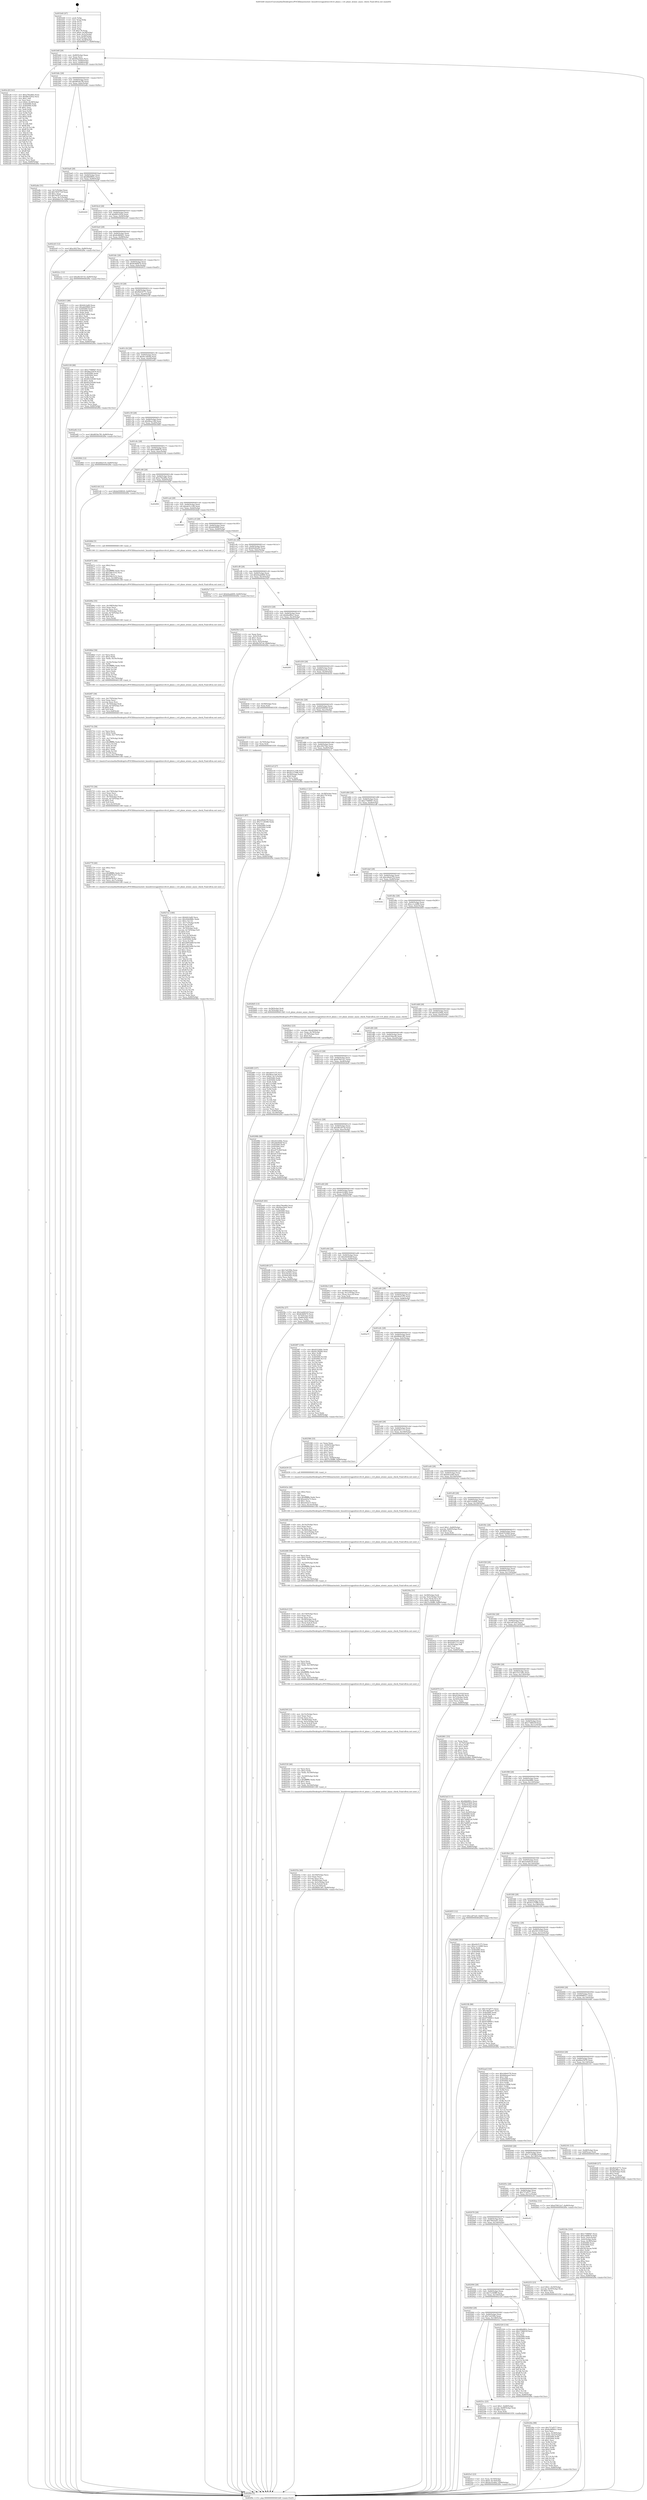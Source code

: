 digraph "0x401b40" {
  label = "0x401b40 (/mnt/c/Users/mathe/Desktop/tcc/POCII/binaries/extr_linuxdriversgpudrmvc4vc4_plane.c_vc4_plane_atomic_async_check_Final-ollvm.out::main(0))"
  labelloc = "t"
  node[shape=record]

  Entry [label="",width=0.3,height=0.3,shape=circle,fillcolor=black,style=filled]
  "0x401b6f" [label="{
     0x401b6f [29]\l
     | [instrs]\l
     &nbsp;&nbsp;0x401b6f \<+3\>: mov -0x80(%rbp),%eax\l
     &nbsp;&nbsp;0x401b72 \<+2\>: mov %eax,%ecx\l
     &nbsp;&nbsp;0x401b74 \<+6\>: sub $0x84a24efc,%ecx\l
     &nbsp;&nbsp;0x401b7a \<+6\>: mov %eax,-0x84(%rbp)\l
     &nbsp;&nbsp;0x401b80 \<+6\>: mov %ecx,-0x88(%rbp)\l
     &nbsp;&nbsp;0x401b86 \<+6\>: je 0000000000402c28 \<main+0x10e8\>\l
  }"]
  "0x402c28" [label="{
     0x402c28 [141]\l
     | [instrs]\l
     &nbsp;&nbsp;0x402c28 \<+5\>: mov $0xa79ee80a,%eax\l
     &nbsp;&nbsp;0x402c2d \<+5\>: mov $0x89143f3a,%ecx\l
     &nbsp;&nbsp;0x402c32 \<+2\>: mov $0x1,%dl\l
     &nbsp;&nbsp;0x402c34 \<+2\>: xor %esi,%esi\l
     &nbsp;&nbsp;0x402c36 \<+7\>: movl $0x0,-0x38(%rbp)\l
     &nbsp;&nbsp;0x402c3d \<+7\>: mov 0x405060,%edi\l
     &nbsp;&nbsp;0x402c44 \<+8\>: mov 0x405064,%r8d\l
     &nbsp;&nbsp;0x402c4c \<+3\>: sub $0x1,%esi\l
     &nbsp;&nbsp;0x402c4f \<+3\>: mov %edi,%r9d\l
     &nbsp;&nbsp;0x402c52 \<+3\>: add %esi,%r9d\l
     &nbsp;&nbsp;0x402c55 \<+4\>: imul %r9d,%edi\l
     &nbsp;&nbsp;0x402c59 \<+3\>: and $0x1,%edi\l
     &nbsp;&nbsp;0x402c5c \<+3\>: cmp $0x0,%edi\l
     &nbsp;&nbsp;0x402c5f \<+4\>: sete %r10b\l
     &nbsp;&nbsp;0x402c63 \<+4\>: cmp $0xa,%r8d\l
     &nbsp;&nbsp;0x402c67 \<+4\>: setl %r11b\l
     &nbsp;&nbsp;0x402c6b \<+3\>: mov %r10b,%bl\l
     &nbsp;&nbsp;0x402c6e \<+3\>: xor $0xff,%bl\l
     &nbsp;&nbsp;0x402c71 \<+3\>: mov %r11b,%r14b\l
     &nbsp;&nbsp;0x402c74 \<+4\>: xor $0xff,%r14b\l
     &nbsp;&nbsp;0x402c78 \<+3\>: xor $0x1,%dl\l
     &nbsp;&nbsp;0x402c7b \<+3\>: mov %bl,%r15b\l
     &nbsp;&nbsp;0x402c7e \<+4\>: and $0xff,%r15b\l
     &nbsp;&nbsp;0x402c82 \<+3\>: and %dl,%r10b\l
     &nbsp;&nbsp;0x402c85 \<+3\>: mov %r14b,%r12b\l
     &nbsp;&nbsp;0x402c88 \<+4\>: and $0xff,%r12b\l
     &nbsp;&nbsp;0x402c8c \<+3\>: and %dl,%r11b\l
     &nbsp;&nbsp;0x402c8f \<+3\>: or %r10b,%r15b\l
     &nbsp;&nbsp;0x402c92 \<+3\>: or %r11b,%r12b\l
     &nbsp;&nbsp;0x402c95 \<+3\>: xor %r12b,%r15b\l
     &nbsp;&nbsp;0x402c98 \<+3\>: or %r14b,%bl\l
     &nbsp;&nbsp;0x402c9b \<+3\>: xor $0xff,%bl\l
     &nbsp;&nbsp;0x402c9e \<+3\>: or $0x1,%dl\l
     &nbsp;&nbsp;0x402ca1 \<+2\>: and %dl,%bl\l
     &nbsp;&nbsp;0x402ca3 \<+3\>: or %bl,%r15b\l
     &nbsp;&nbsp;0x402ca6 \<+4\>: test $0x1,%r15b\l
     &nbsp;&nbsp;0x402caa \<+3\>: cmovne %ecx,%eax\l
     &nbsp;&nbsp;0x402cad \<+3\>: mov %eax,-0x80(%rbp)\l
     &nbsp;&nbsp;0x402cb0 \<+5\>: jmp 0000000000402f0e \<main+0x13ce\>\l
  }"]
  "0x401b8c" [label="{
     0x401b8c [28]\l
     | [instrs]\l
     &nbsp;&nbsp;0x401b8c \<+5\>: jmp 0000000000401b91 \<main+0x51\>\l
     &nbsp;&nbsp;0x401b91 \<+6\>: mov -0x84(%rbp),%eax\l
     &nbsp;&nbsp;0x401b97 \<+5\>: sub $0x8654e7f0,%eax\l
     &nbsp;&nbsp;0x401b9c \<+6\>: mov %eax,-0x8c(%rbp)\l
     &nbsp;&nbsp;0x401ba2 \<+6\>: je 0000000000402a8e \<main+0xf4e\>\l
  }"]
  Exit [label="",width=0.3,height=0.3,shape=circle,fillcolor=black,style=filled,peripheries=2]
  "0x402a8e" [label="{
     0x402a8e [31]\l
     | [instrs]\l
     &nbsp;&nbsp;0x402a8e \<+3\>: mov -0x7c(%rbp),%eax\l
     &nbsp;&nbsp;0x402a91 \<+5\>: add $0x765471ef,%eax\l
     &nbsp;&nbsp;0x402a96 \<+3\>: add $0x1,%eax\l
     &nbsp;&nbsp;0x402a99 \<+5\>: sub $0x765471ef,%eax\l
     &nbsp;&nbsp;0x402a9e \<+3\>: mov %eax,-0x7c(%rbp)\l
     &nbsp;&nbsp;0x402aa1 \<+7\>: movl $0xb8de518,-0x80(%rbp)\l
     &nbsp;&nbsp;0x402aa8 \<+5\>: jmp 0000000000402f0e \<main+0x13ce\>\l
  }"]
  "0x401ba8" [label="{
     0x401ba8 [28]\l
     | [instrs]\l
     &nbsp;&nbsp;0x401ba8 \<+5\>: jmp 0000000000401bad \<main+0x6d\>\l
     &nbsp;&nbsp;0x401bad \<+6\>: mov -0x84(%rbp),%eax\l
     &nbsp;&nbsp;0x401bb3 \<+5\>: sub $0x86b9f83c,%eax\l
     &nbsp;&nbsp;0x401bb8 \<+6\>: mov %eax,-0x90(%rbp)\l
     &nbsp;&nbsp;0x401bbe \<+6\>: je 0000000000402d20 \<main+0x11e0\>\l
  }"]
  "0x402b55" [label="{
     0x402b55 [87]\l
     | [instrs]\l
     &nbsp;&nbsp;0x402b55 \<+5\>: mov $0xcb9eb376,%ecx\l
     &nbsp;&nbsp;0x402b5a \<+5\>: mov $0x71128386,%edx\l
     &nbsp;&nbsp;0x402b5f \<+2\>: xor %esi,%esi\l
     &nbsp;&nbsp;0x402b61 \<+8\>: mov 0x405060,%r8d\l
     &nbsp;&nbsp;0x402b69 \<+8\>: mov 0x405064,%r9d\l
     &nbsp;&nbsp;0x402b71 \<+3\>: sub $0x1,%esi\l
     &nbsp;&nbsp;0x402b74 \<+3\>: mov %r8d,%r10d\l
     &nbsp;&nbsp;0x402b77 \<+3\>: add %esi,%r10d\l
     &nbsp;&nbsp;0x402b7a \<+4\>: imul %r10d,%r8d\l
     &nbsp;&nbsp;0x402b7e \<+4\>: and $0x1,%r8d\l
     &nbsp;&nbsp;0x402b82 \<+4\>: cmp $0x0,%r8d\l
     &nbsp;&nbsp;0x402b86 \<+4\>: sete %r11b\l
     &nbsp;&nbsp;0x402b8a \<+4\>: cmp $0xa,%r9d\l
     &nbsp;&nbsp;0x402b8e \<+3\>: setl %bl\l
     &nbsp;&nbsp;0x402b91 \<+3\>: mov %r11b,%r14b\l
     &nbsp;&nbsp;0x402b94 \<+3\>: and %bl,%r14b\l
     &nbsp;&nbsp;0x402b97 \<+3\>: xor %bl,%r11b\l
     &nbsp;&nbsp;0x402b9a \<+3\>: or %r11b,%r14b\l
     &nbsp;&nbsp;0x402b9d \<+4\>: test $0x1,%r14b\l
     &nbsp;&nbsp;0x402ba1 \<+3\>: cmovne %edx,%ecx\l
     &nbsp;&nbsp;0x402ba4 \<+3\>: mov %ecx,-0x80(%rbp)\l
     &nbsp;&nbsp;0x402ba7 \<+5\>: jmp 0000000000402f0e \<main+0x13ce\>\l
  }"]
  "0x402d20" [label="{
     0x402d20\l
  }", style=dashed]
  "0x401bc4" [label="{
     0x401bc4 [28]\l
     | [instrs]\l
     &nbsp;&nbsp;0x401bc4 \<+5\>: jmp 0000000000401bc9 \<main+0x89\>\l
     &nbsp;&nbsp;0x401bc9 \<+6\>: mov -0x84(%rbp),%eax\l
     &nbsp;&nbsp;0x401bcf \<+5\>: sub $0x89143f3a,%eax\l
     &nbsp;&nbsp;0x401bd4 \<+6\>: mov %eax,-0x94(%rbp)\l
     &nbsp;&nbsp;0x401bda \<+6\>: je 0000000000402cb5 \<main+0x1175\>\l
  }"]
  "0x402b49" [label="{
     0x402b49 [12]\l
     | [instrs]\l
     &nbsp;&nbsp;0x402b49 \<+4\>: mov -0x70(%rbp),%rax\l
     &nbsp;&nbsp;0x402b4d \<+3\>: mov %rax,%rdi\l
     &nbsp;&nbsp;0x402b50 \<+5\>: call 0000000000401030 \<free@plt\>\l
     | [calls]\l
     &nbsp;&nbsp;0x401030 \{1\} (unknown)\l
  }"]
  "0x402cb5" [label="{
     0x402cb5 [12]\l
     | [instrs]\l
     &nbsp;&nbsp;0x402cb5 \<+7\>: movl $0xc0027fee,-0x80(%rbp)\l
     &nbsp;&nbsp;0x402cbc \<+5\>: jmp 0000000000402f0e \<main+0x13ce\>\l
  }"]
  "0x401be0" [label="{
     0x401be0 [28]\l
     | [instrs]\l
     &nbsp;&nbsp;0x401be0 \<+5\>: jmp 0000000000401be5 \<main+0xa5\>\l
     &nbsp;&nbsp;0x401be5 \<+6\>: mov -0x84(%rbp),%eax\l
     &nbsp;&nbsp;0x401beb \<+5\>: sub $0x8c880621,%eax\l
     &nbsp;&nbsp;0x401bf0 \<+6\>: mov %eax,-0x98(%rbp)\l
     &nbsp;&nbsp;0x401bf6 \<+6\>: je 00000000004022cc \<main+0x78c\>\l
  }"]
  "0x4029f7" [label="{
     0x4029f7 [139]\l
     | [instrs]\l
     &nbsp;&nbsp;0x4029f7 \<+5\>: mov $0xd2224fdc,%edx\l
     &nbsp;&nbsp;0x4029fc \<+5\>: mov $0x9cc382bb,%esi\l
     &nbsp;&nbsp;0x402a01 \<+3\>: mov $0x1,%r8b\l
     &nbsp;&nbsp;0x402a04 \<+3\>: xor %r9d,%r9d\l
     &nbsp;&nbsp;0x402a07 \<+8\>: mov 0x405060,%r10d\l
     &nbsp;&nbsp;0x402a0f \<+8\>: mov 0x405064,%r11d\l
     &nbsp;&nbsp;0x402a17 \<+4\>: sub $0x1,%r9d\l
     &nbsp;&nbsp;0x402a1b \<+3\>: mov %r10d,%ebx\l
     &nbsp;&nbsp;0x402a1e \<+3\>: add %r9d,%ebx\l
     &nbsp;&nbsp;0x402a21 \<+4\>: imul %ebx,%r10d\l
     &nbsp;&nbsp;0x402a25 \<+4\>: and $0x1,%r10d\l
     &nbsp;&nbsp;0x402a29 \<+4\>: cmp $0x0,%r10d\l
     &nbsp;&nbsp;0x402a2d \<+4\>: sete %r14b\l
     &nbsp;&nbsp;0x402a31 \<+4\>: cmp $0xa,%r11d\l
     &nbsp;&nbsp;0x402a35 \<+4\>: setl %r15b\l
     &nbsp;&nbsp;0x402a39 \<+3\>: mov %r14b,%r12b\l
     &nbsp;&nbsp;0x402a3c \<+4\>: xor $0xff,%r12b\l
     &nbsp;&nbsp;0x402a40 \<+3\>: mov %r15b,%r13b\l
     &nbsp;&nbsp;0x402a43 \<+4\>: xor $0xff,%r13b\l
     &nbsp;&nbsp;0x402a47 \<+4\>: xor $0x1,%r8b\l
     &nbsp;&nbsp;0x402a4b \<+3\>: mov %r12b,%al\l
     &nbsp;&nbsp;0x402a4e \<+2\>: and $0xff,%al\l
     &nbsp;&nbsp;0x402a50 \<+3\>: and %r8b,%r14b\l
     &nbsp;&nbsp;0x402a53 \<+3\>: mov %r13b,%cl\l
     &nbsp;&nbsp;0x402a56 \<+3\>: and $0xff,%cl\l
     &nbsp;&nbsp;0x402a59 \<+3\>: and %r8b,%r15b\l
     &nbsp;&nbsp;0x402a5c \<+3\>: or %r14b,%al\l
     &nbsp;&nbsp;0x402a5f \<+3\>: or %r15b,%cl\l
     &nbsp;&nbsp;0x402a62 \<+2\>: xor %cl,%al\l
     &nbsp;&nbsp;0x402a64 \<+3\>: or %r13b,%r12b\l
     &nbsp;&nbsp;0x402a67 \<+4\>: xor $0xff,%r12b\l
     &nbsp;&nbsp;0x402a6b \<+4\>: or $0x1,%r8b\l
     &nbsp;&nbsp;0x402a6f \<+3\>: and %r8b,%r12b\l
     &nbsp;&nbsp;0x402a72 \<+3\>: or %r12b,%al\l
     &nbsp;&nbsp;0x402a75 \<+2\>: test $0x1,%al\l
     &nbsp;&nbsp;0x402a77 \<+3\>: cmovne %esi,%edx\l
     &nbsp;&nbsp;0x402a7a \<+3\>: mov %edx,-0x80(%rbp)\l
     &nbsp;&nbsp;0x402a7d \<+5\>: jmp 0000000000402f0e \<main+0x13ce\>\l
  }"]
  "0x4022cc" [label="{
     0x4022cc [12]\l
     | [instrs]\l
     &nbsp;&nbsp;0x4022cc \<+7\>: movl $0xd9c547c6,-0x80(%rbp)\l
     &nbsp;&nbsp;0x4022d3 \<+5\>: jmp 0000000000402f0e \<main+0x13ce\>\l
  }"]
  "0x401bfc" [label="{
     0x401bfc [28]\l
     | [instrs]\l
     &nbsp;&nbsp;0x401bfc \<+5\>: jmp 0000000000401c01 \<main+0xc1\>\l
     &nbsp;&nbsp;0x401c01 \<+6\>: mov -0x84(%rbp),%eax\l
     &nbsp;&nbsp;0x401c07 \<+5\>: sub $0x8c9d9470,%eax\l
     &nbsp;&nbsp;0x401c0c \<+6\>: mov %eax,-0x9c(%rbp)\l
     &nbsp;&nbsp;0x401c12 \<+6\>: je 0000000000402615 \<main+0xad5\>\l
  }"]
  "0x4028f9" [label="{
     0x4028f9 [107]\l
     | [instrs]\l
     &nbsp;&nbsp;0x4028f9 \<+5\>: mov $0xe9cf1375,%esi\l
     &nbsp;&nbsp;0x4028fe \<+5\>: mov $0x9feac166,%ecx\l
     &nbsp;&nbsp;0x402903 \<+7\>: movl $0x0,-0x7c(%rbp)\l
     &nbsp;&nbsp;0x40290a \<+7\>: mov 0x405060,%edx\l
     &nbsp;&nbsp;0x402911 \<+8\>: mov 0x405064,%r8d\l
     &nbsp;&nbsp;0x402919 \<+3\>: mov %edx,%r9d\l
     &nbsp;&nbsp;0x40291c \<+7\>: sub $0x1a104ff1,%r9d\l
     &nbsp;&nbsp;0x402923 \<+4\>: sub $0x1,%r9d\l
     &nbsp;&nbsp;0x402927 \<+7\>: add $0x1a104ff1,%r9d\l
     &nbsp;&nbsp;0x40292e \<+4\>: imul %r9d,%edx\l
     &nbsp;&nbsp;0x402932 \<+3\>: and $0x1,%edx\l
     &nbsp;&nbsp;0x402935 \<+3\>: cmp $0x0,%edx\l
     &nbsp;&nbsp;0x402938 \<+4\>: sete %r10b\l
     &nbsp;&nbsp;0x40293c \<+4\>: cmp $0xa,%r8d\l
     &nbsp;&nbsp;0x402940 \<+4\>: setl %r11b\l
     &nbsp;&nbsp;0x402944 \<+3\>: mov %r10b,%bl\l
     &nbsp;&nbsp;0x402947 \<+3\>: and %r11b,%bl\l
     &nbsp;&nbsp;0x40294a \<+3\>: xor %r11b,%r10b\l
     &nbsp;&nbsp;0x40294d \<+3\>: or %r10b,%bl\l
     &nbsp;&nbsp;0x402950 \<+3\>: test $0x1,%bl\l
     &nbsp;&nbsp;0x402953 \<+3\>: cmovne %ecx,%esi\l
     &nbsp;&nbsp;0x402956 \<+3\>: mov %esi,-0x80(%rbp)\l
     &nbsp;&nbsp;0x402959 \<+6\>: mov %eax,-0x180(%rbp)\l
     &nbsp;&nbsp;0x40295f \<+5\>: jmp 0000000000402f0e \<main+0x13ce\>\l
  }"]
  "0x402615" [label="{
     0x402615 [88]\l
     | [instrs]\l
     &nbsp;&nbsp;0x402615 \<+5\>: mov $0xfefc2a60,%eax\l
     &nbsp;&nbsp;0x40261a \<+5\>: mov $0xafe00fb9,%ecx\l
     &nbsp;&nbsp;0x40261f \<+7\>: mov 0x405060,%edx\l
     &nbsp;&nbsp;0x402626 \<+7\>: mov 0x405064,%esi\l
     &nbsp;&nbsp;0x40262d \<+2\>: mov %edx,%edi\l
     &nbsp;&nbsp;0x40262f \<+6\>: sub $0x5b27a842,%edi\l
     &nbsp;&nbsp;0x402635 \<+3\>: sub $0x1,%edi\l
     &nbsp;&nbsp;0x402638 \<+6\>: add $0x5b27a842,%edi\l
     &nbsp;&nbsp;0x40263e \<+3\>: imul %edi,%edx\l
     &nbsp;&nbsp;0x402641 \<+3\>: and $0x1,%edx\l
     &nbsp;&nbsp;0x402644 \<+3\>: cmp $0x0,%edx\l
     &nbsp;&nbsp;0x402647 \<+4\>: sete %r8b\l
     &nbsp;&nbsp;0x40264b \<+3\>: cmp $0xa,%esi\l
     &nbsp;&nbsp;0x40264e \<+4\>: setl %r9b\l
     &nbsp;&nbsp;0x402652 \<+3\>: mov %r8b,%r10b\l
     &nbsp;&nbsp;0x402655 \<+3\>: and %r9b,%r10b\l
     &nbsp;&nbsp;0x402658 \<+3\>: xor %r9b,%r8b\l
     &nbsp;&nbsp;0x40265b \<+3\>: or %r8b,%r10b\l
     &nbsp;&nbsp;0x40265e \<+4\>: test $0x1,%r10b\l
     &nbsp;&nbsp;0x402662 \<+3\>: cmovne %ecx,%eax\l
     &nbsp;&nbsp;0x402665 \<+3\>: mov %eax,-0x80(%rbp)\l
     &nbsp;&nbsp;0x402668 \<+5\>: jmp 0000000000402f0e \<main+0x13ce\>\l
  }"]
  "0x401c18" [label="{
     0x401c18 [28]\l
     | [instrs]\l
     &nbsp;&nbsp;0x401c18 \<+5\>: jmp 0000000000401c1d \<main+0xdd\>\l
     &nbsp;&nbsp;0x401c1d \<+6\>: mov -0x84(%rbp),%eax\l
     &nbsp;&nbsp;0x401c23 \<+5\>: sub $0x9b434771,%eax\l
     &nbsp;&nbsp;0x401c28 \<+6\>: mov %eax,-0xa0(%rbp)\l
     &nbsp;&nbsp;0x401c2e \<+6\>: je 0000000000402109 \<main+0x5c9\>\l
  }"]
  "0x4028e2" [label="{
     0x4028e2 [23]\l
     | [instrs]\l
     &nbsp;&nbsp;0x4028e2 \<+10\>: movabs $0x4030b6,%rdi\l
     &nbsp;&nbsp;0x4028ec \<+3\>: mov %eax,-0x78(%rbp)\l
     &nbsp;&nbsp;0x4028ef \<+3\>: mov -0x78(%rbp),%esi\l
     &nbsp;&nbsp;0x4028f2 \<+2\>: mov $0x0,%al\l
     &nbsp;&nbsp;0x4028f4 \<+5\>: call 0000000000401040 \<printf@plt\>\l
     | [calls]\l
     &nbsp;&nbsp;0x401040 \{1\} (unknown)\l
  }"]
  "0x402109" [label="{
     0x402109 [88]\l
     | [instrs]\l
     &nbsp;&nbsp;0x402109 \<+5\>: mov $0xc7589947,%eax\l
     &nbsp;&nbsp;0x40210e \<+5\>: mov $0x66a25976,%ecx\l
     &nbsp;&nbsp;0x402113 \<+7\>: mov 0x405060,%edx\l
     &nbsp;&nbsp;0x40211a \<+7\>: mov 0x405064,%esi\l
     &nbsp;&nbsp;0x402121 \<+2\>: mov %edx,%edi\l
     &nbsp;&nbsp;0x402123 \<+6\>: sub $0x8522d5d9,%edi\l
     &nbsp;&nbsp;0x402129 \<+3\>: sub $0x1,%edi\l
     &nbsp;&nbsp;0x40212c \<+6\>: add $0x8522d5d9,%edi\l
     &nbsp;&nbsp;0x402132 \<+3\>: imul %edi,%edx\l
     &nbsp;&nbsp;0x402135 \<+3\>: and $0x1,%edx\l
     &nbsp;&nbsp;0x402138 \<+3\>: cmp $0x0,%edx\l
     &nbsp;&nbsp;0x40213b \<+4\>: sete %r8b\l
     &nbsp;&nbsp;0x40213f \<+3\>: cmp $0xa,%esi\l
     &nbsp;&nbsp;0x402142 \<+4\>: setl %r9b\l
     &nbsp;&nbsp;0x402146 \<+3\>: mov %r8b,%r10b\l
     &nbsp;&nbsp;0x402149 \<+3\>: and %r9b,%r10b\l
     &nbsp;&nbsp;0x40214c \<+3\>: xor %r9b,%r8b\l
     &nbsp;&nbsp;0x40214f \<+3\>: or %r8b,%r10b\l
     &nbsp;&nbsp;0x402152 \<+4\>: test $0x1,%r10b\l
     &nbsp;&nbsp;0x402156 \<+3\>: cmovne %ecx,%eax\l
     &nbsp;&nbsp;0x402159 \<+3\>: mov %eax,-0x80(%rbp)\l
     &nbsp;&nbsp;0x40215c \<+5\>: jmp 0000000000402f0e \<main+0x13ce\>\l
  }"]
  "0x401c34" [label="{
     0x401c34 [28]\l
     | [instrs]\l
     &nbsp;&nbsp;0x401c34 \<+5\>: jmp 0000000000401c39 \<main+0xf9\>\l
     &nbsp;&nbsp;0x401c39 \<+6\>: mov -0x84(%rbp),%eax\l
     &nbsp;&nbsp;0x401c3f \<+5\>: sub $0x9cc382bb,%eax\l
     &nbsp;&nbsp;0x401c44 \<+6\>: mov %eax,-0xa4(%rbp)\l
     &nbsp;&nbsp;0x401c4a \<+6\>: je 0000000000402a82 \<main+0xf42\>\l
  }"]
  "0x4027a1" [label="{
     0x4027a1 [180]\l
     | [instrs]\l
     &nbsp;&nbsp;0x4027a1 \<+5\>: mov $0xfefc2a60,%ecx\l
     &nbsp;&nbsp;0x4027a6 \<+5\>: mov $0x20de988c,%edx\l
     &nbsp;&nbsp;0x4027ab \<+3\>: mov $0x1,%r11b\l
     &nbsp;&nbsp;0x4027ae \<+7\>: mov -0x17c(%rbp),%r9d\l
     &nbsp;&nbsp;0x4027b5 \<+4\>: imul %eax,%r9d\l
     &nbsp;&nbsp;0x4027b9 \<+3\>: movslq %r9d,%rsi\l
     &nbsp;&nbsp;0x4027bc \<+4\>: mov -0x70(%rbp),%rdi\l
     &nbsp;&nbsp;0x4027c0 \<+4\>: movslq -0x74(%rbp),%r8\l
     &nbsp;&nbsp;0x4027c4 \<+4\>: shl $0x5,%r8\l
     &nbsp;&nbsp;0x4027c8 \<+3\>: add %r8,%rdi\l
     &nbsp;&nbsp;0x4027cb \<+4\>: mov %rsi,0x18(%rdi)\l
     &nbsp;&nbsp;0x4027cf \<+7\>: mov 0x405060,%eax\l
     &nbsp;&nbsp;0x4027d6 \<+8\>: mov 0x405064,%r9d\l
     &nbsp;&nbsp;0x4027de \<+3\>: mov %eax,%r10d\l
     &nbsp;&nbsp;0x4027e1 \<+7\>: sub $0xed003d09,%r10d\l
     &nbsp;&nbsp;0x4027e8 \<+4\>: sub $0x1,%r10d\l
     &nbsp;&nbsp;0x4027ec \<+7\>: add $0xed003d09,%r10d\l
     &nbsp;&nbsp;0x4027f3 \<+4\>: imul %r10d,%eax\l
     &nbsp;&nbsp;0x4027f7 \<+3\>: and $0x1,%eax\l
     &nbsp;&nbsp;0x4027fa \<+3\>: cmp $0x0,%eax\l
     &nbsp;&nbsp;0x4027fd \<+3\>: sete %bl\l
     &nbsp;&nbsp;0x402800 \<+4\>: cmp $0xa,%r9d\l
     &nbsp;&nbsp;0x402804 \<+4\>: setl %r14b\l
     &nbsp;&nbsp;0x402808 \<+3\>: mov %bl,%r15b\l
     &nbsp;&nbsp;0x40280b \<+4\>: xor $0xff,%r15b\l
     &nbsp;&nbsp;0x40280f \<+3\>: mov %r14b,%r12b\l
     &nbsp;&nbsp;0x402812 \<+4\>: xor $0xff,%r12b\l
     &nbsp;&nbsp;0x402816 \<+4\>: xor $0x1,%r11b\l
     &nbsp;&nbsp;0x40281a \<+3\>: mov %r15b,%r13b\l
     &nbsp;&nbsp;0x40281d \<+4\>: and $0xff,%r13b\l
     &nbsp;&nbsp;0x402821 \<+3\>: and %r11b,%bl\l
     &nbsp;&nbsp;0x402824 \<+3\>: mov %r12b,%al\l
     &nbsp;&nbsp;0x402827 \<+2\>: and $0xff,%al\l
     &nbsp;&nbsp;0x402829 \<+3\>: and %r11b,%r14b\l
     &nbsp;&nbsp;0x40282c \<+3\>: or %bl,%r13b\l
     &nbsp;&nbsp;0x40282f \<+3\>: or %r14b,%al\l
     &nbsp;&nbsp;0x402832 \<+3\>: xor %al,%r13b\l
     &nbsp;&nbsp;0x402835 \<+3\>: or %r12b,%r15b\l
     &nbsp;&nbsp;0x402838 \<+4\>: xor $0xff,%r15b\l
     &nbsp;&nbsp;0x40283c \<+4\>: or $0x1,%r11b\l
     &nbsp;&nbsp;0x402840 \<+3\>: and %r11b,%r15b\l
     &nbsp;&nbsp;0x402843 \<+3\>: or %r15b,%r13b\l
     &nbsp;&nbsp;0x402846 \<+4\>: test $0x1,%r13b\l
     &nbsp;&nbsp;0x40284a \<+3\>: cmovne %edx,%ecx\l
     &nbsp;&nbsp;0x40284d \<+3\>: mov %ecx,-0x80(%rbp)\l
     &nbsp;&nbsp;0x402850 \<+5\>: jmp 0000000000402f0e \<main+0x13ce\>\l
  }"]
  "0x402a82" [label="{
     0x402a82 [12]\l
     | [instrs]\l
     &nbsp;&nbsp;0x402a82 \<+7\>: movl $0x8654e7f0,-0x80(%rbp)\l
     &nbsp;&nbsp;0x402a89 \<+5\>: jmp 0000000000402f0e \<main+0x13ce\>\l
  }"]
  "0x401c50" [label="{
     0x401c50 [28]\l
     | [instrs]\l
     &nbsp;&nbsp;0x401c50 \<+5\>: jmp 0000000000401c55 \<main+0x115\>\l
     &nbsp;&nbsp;0x401c55 \<+6\>: mov -0x84(%rbp),%eax\l
     &nbsp;&nbsp;0x401c5b \<+5\>: sub $0x9feac166,%eax\l
     &nbsp;&nbsp;0x401c60 \<+6\>: mov %eax,-0xa8(%rbp)\l
     &nbsp;&nbsp;0x401c66 \<+6\>: je 0000000000402964 \<main+0xe24\>\l
  }"]
  "0x402779" [label="{
     0x402779 [40]\l
     | [instrs]\l
     &nbsp;&nbsp;0x402779 \<+5\>: mov $0x2,%ecx\l
     &nbsp;&nbsp;0x40277e \<+1\>: cltd\l
     &nbsp;&nbsp;0x40277f \<+2\>: idiv %ecx\l
     &nbsp;&nbsp;0x402781 \<+6\>: imul $0xfffffffe,%edx,%ecx\l
     &nbsp;&nbsp;0x402787 \<+6\>: add $0x6876c427,%ecx\l
     &nbsp;&nbsp;0x40278d \<+3\>: add $0x1,%ecx\l
     &nbsp;&nbsp;0x402790 \<+6\>: sub $0x6876c427,%ecx\l
     &nbsp;&nbsp;0x402796 \<+6\>: mov %ecx,-0x17c(%rbp)\l
     &nbsp;&nbsp;0x40279c \<+5\>: call 0000000000401160 \<next_i\>\l
     | [calls]\l
     &nbsp;&nbsp;0x401160 \{1\} (/mnt/c/Users/mathe/Desktop/tcc/POCII/binaries/extr_linuxdriversgpudrmvc4vc4_plane.c_vc4_plane_atomic_async_check_Final-ollvm.out::next_i)\l
  }"]
  "0x402964" [label="{
     0x402964 [12]\l
     | [instrs]\l
     &nbsp;&nbsp;0x402964 \<+7\>: movl $0xb8de518,-0x80(%rbp)\l
     &nbsp;&nbsp;0x40296b \<+5\>: jmp 0000000000402f0e \<main+0x13ce\>\l
  }"]
  "0x401c6c" [label="{
     0x401c6c [28]\l
     | [instrs]\l
     &nbsp;&nbsp;0x401c6c \<+5\>: jmp 0000000000401c71 \<main+0x131\>\l
     &nbsp;&nbsp;0x401c71 \<+6\>: mov -0x84(%rbp),%eax\l
     &nbsp;&nbsp;0x401c77 \<+5\>: sub $0xa3d9fb7b,%eax\l
     &nbsp;&nbsp;0x401c7c \<+6\>: mov %eax,-0xac(%rbp)\l
     &nbsp;&nbsp;0x401c82 \<+6\>: je 00000000004021d4 \<main+0x694\>\l
  }"]
  "0x402755" [label="{
     0x402755 [36]\l
     | [instrs]\l
     &nbsp;&nbsp;0x402755 \<+6\>: mov -0x178(%rbp),%ecx\l
     &nbsp;&nbsp;0x40275b \<+3\>: imul %eax,%ecx\l
     &nbsp;&nbsp;0x40275e \<+3\>: movslq %ecx,%rsi\l
     &nbsp;&nbsp;0x402761 \<+4\>: mov -0x70(%rbp),%rdi\l
     &nbsp;&nbsp;0x402765 \<+4\>: movslq -0x74(%rbp),%r8\l
     &nbsp;&nbsp;0x402769 \<+4\>: shl $0x5,%r8\l
     &nbsp;&nbsp;0x40276d \<+3\>: add %r8,%rdi\l
     &nbsp;&nbsp;0x402770 \<+4\>: mov %rsi,0x10(%rdi)\l
     &nbsp;&nbsp;0x402774 \<+5\>: call 0000000000401160 \<next_i\>\l
     | [calls]\l
     &nbsp;&nbsp;0x401160 \{1\} (/mnt/c/Users/mathe/Desktop/tcc/POCII/binaries/extr_linuxdriversgpudrmvc4vc4_plane.c_vc4_plane_atomic_async_check_Final-ollvm.out::next_i)\l
  }"]
  "0x4021d4" [label="{
     0x4021d4 [12]\l
     | [instrs]\l
     &nbsp;&nbsp;0x4021d4 \<+7\>: movl $0xbd308020,-0x80(%rbp)\l
     &nbsp;&nbsp;0x4021db \<+5\>: jmp 0000000000402f0e \<main+0x13ce\>\l
  }"]
  "0x401c88" [label="{
     0x401c88 [28]\l
     | [instrs]\l
     &nbsp;&nbsp;0x401c88 \<+5\>: jmp 0000000000401c8d \<main+0x14d\>\l
     &nbsp;&nbsp;0x401c8d \<+6\>: mov -0x84(%rbp),%eax\l
     &nbsp;&nbsp;0x401c93 \<+5\>: sub $0xa79ee80a,%eax\l
     &nbsp;&nbsp;0x401c98 \<+6\>: mov %eax,-0xb0(%rbp)\l
     &nbsp;&nbsp;0x401c9e \<+6\>: je 0000000000402f00 \<main+0x13c0\>\l
  }"]
  "0x40271b" [label="{
     0x40271b [58]\l
     | [instrs]\l
     &nbsp;&nbsp;0x40271b \<+2\>: xor %ecx,%ecx\l
     &nbsp;&nbsp;0x40271d \<+5\>: mov $0x2,%edx\l
     &nbsp;&nbsp;0x402722 \<+6\>: mov %edx,-0x174(%rbp)\l
     &nbsp;&nbsp;0x402728 \<+1\>: cltd\l
     &nbsp;&nbsp;0x402729 \<+7\>: mov -0x174(%rbp),%r9d\l
     &nbsp;&nbsp;0x402730 \<+3\>: idiv %r9d\l
     &nbsp;&nbsp;0x402733 \<+6\>: imul $0xfffffffe,%edx,%edx\l
     &nbsp;&nbsp;0x402739 \<+3\>: mov %ecx,%r10d\l
     &nbsp;&nbsp;0x40273c \<+3\>: sub %edx,%r10d\l
     &nbsp;&nbsp;0x40273f \<+2\>: mov %ecx,%edx\l
     &nbsp;&nbsp;0x402741 \<+3\>: sub $0x1,%edx\l
     &nbsp;&nbsp;0x402744 \<+3\>: add %edx,%r10d\l
     &nbsp;&nbsp;0x402747 \<+3\>: sub %r10d,%ecx\l
     &nbsp;&nbsp;0x40274a \<+6\>: mov %ecx,-0x178(%rbp)\l
     &nbsp;&nbsp;0x402750 \<+5\>: call 0000000000401160 \<next_i\>\l
     | [calls]\l
     &nbsp;&nbsp;0x401160 \{1\} (/mnt/c/Users/mathe/Desktop/tcc/POCII/binaries/extr_linuxdriversgpudrmvc4vc4_plane.c_vc4_plane_atomic_async_check_Final-ollvm.out::next_i)\l
  }"]
  "0x402f00" [label="{
     0x402f00\l
  }", style=dashed]
  "0x401ca4" [label="{
     0x401ca4 [28]\l
     | [instrs]\l
     &nbsp;&nbsp;0x401ca4 \<+5\>: jmp 0000000000401ca9 \<main+0x169\>\l
     &nbsp;&nbsp;0x401ca9 \<+6\>: mov -0x84(%rbp),%eax\l
     &nbsp;&nbsp;0x401caf \<+5\>: sub $0xab31c108,%eax\l
     &nbsp;&nbsp;0x401cb4 \<+6\>: mov %eax,-0xb4(%rbp)\l
     &nbsp;&nbsp;0x401cba \<+6\>: je 0000000000402bb8 \<main+0x1078\>\l
  }"]
  "0x4026f7" [label="{
     0x4026f7 [36]\l
     | [instrs]\l
     &nbsp;&nbsp;0x4026f7 \<+6\>: mov -0x170(%rbp),%ecx\l
     &nbsp;&nbsp;0x4026fd \<+3\>: imul %eax,%ecx\l
     &nbsp;&nbsp;0x402700 \<+3\>: movslq %ecx,%rsi\l
     &nbsp;&nbsp;0x402703 \<+4\>: mov -0x70(%rbp),%rdi\l
     &nbsp;&nbsp;0x402707 \<+4\>: movslq -0x74(%rbp),%r8\l
     &nbsp;&nbsp;0x40270b \<+4\>: shl $0x5,%r8\l
     &nbsp;&nbsp;0x40270f \<+3\>: add %r8,%rdi\l
     &nbsp;&nbsp;0x402712 \<+4\>: mov %rsi,0x8(%rdi)\l
     &nbsp;&nbsp;0x402716 \<+5\>: call 0000000000401160 \<next_i\>\l
     | [calls]\l
     &nbsp;&nbsp;0x401160 \{1\} (/mnt/c/Users/mathe/Desktop/tcc/POCII/binaries/extr_linuxdriversgpudrmvc4vc4_plane.c_vc4_plane_atomic_async_check_Final-ollvm.out::next_i)\l
  }"]
  "0x402bb8" [label="{
     0x402bb8\l
  }", style=dashed]
  "0x401cc0" [label="{
     0x401cc0 [28]\l
     | [instrs]\l
     &nbsp;&nbsp;0x401cc0 \<+5\>: jmp 0000000000401cc5 \<main+0x185\>\l
     &nbsp;&nbsp;0x401cc5 \<+6\>: mov -0x84(%rbp),%eax\l
     &nbsp;&nbsp;0x401ccb \<+5\>: sub $0xafe00fb9,%eax\l
     &nbsp;&nbsp;0x401cd0 \<+6\>: mov %eax,-0xb8(%rbp)\l
     &nbsp;&nbsp;0x401cd6 \<+6\>: je 000000000040266d \<main+0xb2d\>\l
  }"]
  "0x4026bd" [label="{
     0x4026bd [58]\l
     | [instrs]\l
     &nbsp;&nbsp;0x4026bd \<+2\>: xor %ecx,%ecx\l
     &nbsp;&nbsp;0x4026bf \<+5\>: mov $0x2,%edx\l
     &nbsp;&nbsp;0x4026c4 \<+6\>: mov %edx,-0x16c(%rbp)\l
     &nbsp;&nbsp;0x4026ca \<+1\>: cltd\l
     &nbsp;&nbsp;0x4026cb \<+7\>: mov -0x16c(%rbp),%r9d\l
     &nbsp;&nbsp;0x4026d2 \<+3\>: idiv %r9d\l
     &nbsp;&nbsp;0x4026d5 \<+6\>: imul $0xfffffffe,%edx,%edx\l
     &nbsp;&nbsp;0x4026db \<+3\>: mov %ecx,%r10d\l
     &nbsp;&nbsp;0x4026de \<+3\>: sub %edx,%r10d\l
     &nbsp;&nbsp;0x4026e1 \<+2\>: mov %ecx,%edx\l
     &nbsp;&nbsp;0x4026e3 \<+3\>: sub $0x1,%edx\l
     &nbsp;&nbsp;0x4026e6 \<+3\>: add %edx,%r10d\l
     &nbsp;&nbsp;0x4026e9 \<+3\>: sub %r10d,%ecx\l
     &nbsp;&nbsp;0x4026ec \<+6\>: mov %ecx,-0x170(%rbp)\l
     &nbsp;&nbsp;0x4026f2 \<+5\>: call 0000000000401160 \<next_i\>\l
     | [calls]\l
     &nbsp;&nbsp;0x401160 \{1\} (/mnt/c/Users/mathe/Desktop/tcc/POCII/binaries/extr_linuxdriversgpudrmvc4vc4_plane.c_vc4_plane_atomic_async_check_Final-ollvm.out::next_i)\l
  }"]
  "0x40266d" [label="{
     0x40266d [5]\l
     | [instrs]\l
     &nbsp;&nbsp;0x40266d \<+5\>: call 0000000000401160 \<next_i\>\l
     | [calls]\l
     &nbsp;&nbsp;0x401160 \{1\} (/mnt/c/Users/mathe/Desktop/tcc/POCII/binaries/extr_linuxdriversgpudrmvc4vc4_plane.c_vc4_plane_atomic_async_check_Final-ollvm.out::next_i)\l
  }"]
  "0x401cdc" [label="{
     0x401cdc [28]\l
     | [instrs]\l
     &nbsp;&nbsp;0x401cdc \<+5\>: jmp 0000000000401ce1 \<main+0x1a1\>\l
     &nbsp;&nbsp;0x401ce1 \<+6\>: mov -0x84(%rbp),%eax\l
     &nbsp;&nbsp;0x401ce7 \<+5\>: sub $0xb0e82a65,%eax\l
     &nbsp;&nbsp;0x401cec \<+6\>: mov %eax,-0xbc(%rbp)\l
     &nbsp;&nbsp;0x401cf2 \<+6\>: je 00000000004025a7 \<main+0xa67\>\l
  }"]
  "0x40269a" [label="{
     0x40269a [35]\l
     | [instrs]\l
     &nbsp;&nbsp;0x40269a \<+6\>: mov -0x168(%rbp),%ecx\l
     &nbsp;&nbsp;0x4026a0 \<+3\>: imul %eax,%ecx\l
     &nbsp;&nbsp;0x4026a3 \<+3\>: movslq %ecx,%rsi\l
     &nbsp;&nbsp;0x4026a6 \<+4\>: mov -0x70(%rbp),%rdi\l
     &nbsp;&nbsp;0x4026aa \<+4\>: movslq -0x74(%rbp),%r8\l
     &nbsp;&nbsp;0x4026ae \<+4\>: shl $0x5,%r8\l
     &nbsp;&nbsp;0x4026b2 \<+3\>: add %r8,%rdi\l
     &nbsp;&nbsp;0x4026b5 \<+3\>: mov %rsi,(%rdi)\l
     &nbsp;&nbsp;0x4026b8 \<+5\>: call 0000000000401160 \<next_i\>\l
     | [calls]\l
     &nbsp;&nbsp;0x401160 \{1\} (/mnt/c/Users/mathe/Desktop/tcc/POCII/binaries/extr_linuxdriversgpudrmvc4vc4_plane.c_vc4_plane_atomic_async_check_Final-ollvm.out::next_i)\l
  }"]
  "0x4025a7" [label="{
     0x4025a7 [12]\l
     | [instrs]\l
     &nbsp;&nbsp;0x4025a7 \<+7\>: movl $0xb4aab600,-0x80(%rbp)\l
     &nbsp;&nbsp;0x4025ae \<+5\>: jmp 0000000000402f0e \<main+0x13ce\>\l
  }"]
  "0x401cf8" [label="{
     0x401cf8 [28]\l
     | [instrs]\l
     &nbsp;&nbsp;0x401cf8 \<+5\>: jmp 0000000000401cfd \<main+0x1bd\>\l
     &nbsp;&nbsp;0x401cfd \<+6\>: mov -0x84(%rbp),%eax\l
     &nbsp;&nbsp;0x401d03 \<+5\>: sub $0xb4aab600,%eax\l
     &nbsp;&nbsp;0x401d08 \<+6\>: mov %eax,-0xc0(%rbp)\l
     &nbsp;&nbsp;0x401d0e \<+6\>: je 00000000004025b3 \<main+0xa73\>\l
  }"]
  "0x402672" [label="{
     0x402672 [40]\l
     | [instrs]\l
     &nbsp;&nbsp;0x402672 \<+5\>: mov $0x2,%ecx\l
     &nbsp;&nbsp;0x402677 \<+1\>: cltd\l
     &nbsp;&nbsp;0x402678 \<+2\>: idiv %ecx\l
     &nbsp;&nbsp;0x40267a \<+6\>: imul $0xfffffffe,%edx,%ecx\l
     &nbsp;&nbsp;0x402680 \<+6\>: sub $0x2ddc3c52,%ecx\l
     &nbsp;&nbsp;0x402686 \<+3\>: add $0x1,%ecx\l
     &nbsp;&nbsp;0x402689 \<+6\>: add $0x2ddc3c52,%ecx\l
     &nbsp;&nbsp;0x40268f \<+6\>: mov %ecx,-0x168(%rbp)\l
     &nbsp;&nbsp;0x402695 \<+5\>: call 0000000000401160 \<next_i\>\l
     | [calls]\l
     &nbsp;&nbsp;0x401160 \{1\} (/mnt/c/Users/mathe/Desktop/tcc/POCII/binaries/extr_linuxdriversgpudrmvc4vc4_plane.c_vc4_plane_atomic_async_check_Final-ollvm.out::next_i)\l
  }"]
  "0x4025b3" [label="{
     0x4025b3 [25]\l
     | [instrs]\l
     &nbsp;&nbsp;0x4025b3 \<+2\>: xor %eax,%eax\l
     &nbsp;&nbsp;0x4025b5 \<+3\>: mov -0x5c(%rbp),%ecx\l
     &nbsp;&nbsp;0x4025b8 \<+3\>: sub $0x1,%eax\l
     &nbsp;&nbsp;0x4025bb \<+2\>: sub %eax,%ecx\l
     &nbsp;&nbsp;0x4025bd \<+3\>: mov %ecx,-0x5c(%rbp)\l
     &nbsp;&nbsp;0x4025c0 \<+7\>: movl $0xd9c547c6,-0x80(%rbp)\l
     &nbsp;&nbsp;0x4025c7 \<+5\>: jmp 0000000000402f0e \<main+0x13ce\>\l
  }"]
  "0x401d14" [label="{
     0x401d14 [28]\l
     | [instrs]\l
     &nbsp;&nbsp;0x401d14 \<+5\>: jmp 0000000000401d19 \<main+0x1d9\>\l
     &nbsp;&nbsp;0x401d19 \<+6\>: mov -0x84(%rbp),%eax\l
     &nbsp;&nbsp;0x401d1f \<+5\>: sub $0xbbeff9a1,%eax\l
     &nbsp;&nbsp;0x401d24 \<+6\>: mov %eax,-0xc4(%rbp)\l
     &nbsp;&nbsp;0x401d2a \<+6\>: je 00000000004020f1 \<main+0x5b1\>\l
  }"]
  "0x4025e3" [label="{
     0x4025e3 [23]\l
     | [instrs]\l
     &nbsp;&nbsp;0x4025e3 \<+4\>: mov %rax,-0x70(%rbp)\l
     &nbsp;&nbsp;0x4025e7 \<+7\>: movl $0x0,-0x74(%rbp)\l
     &nbsp;&nbsp;0x4025ee \<+7\>: movl $0xda1b3db2,-0x80(%rbp)\l
     &nbsp;&nbsp;0x4025f5 \<+5\>: jmp 0000000000402f0e \<main+0x13ce\>\l
  }"]
  "0x4020f1" [label="{
     0x4020f1\l
  }", style=dashed]
  "0x401d30" [label="{
     0x401d30 [28]\l
     | [instrs]\l
     &nbsp;&nbsp;0x401d30 \<+5\>: jmp 0000000000401d35 \<main+0x1f5\>\l
     &nbsp;&nbsp;0x401d35 \<+6\>: mov -0x84(%rbp),%eax\l
     &nbsp;&nbsp;0x401d3b \<+5\>: sub $0xbbfaaac6,%eax\l
     &nbsp;&nbsp;0x401d40 \<+6\>: mov %eax,-0xc8(%rbp)\l
     &nbsp;&nbsp;0x401d46 \<+6\>: je 0000000000402b3d \<main+0xffd\>\l
  }"]
  "0x4020cc" [label="{
     0x4020cc\l
  }", style=dashed]
  "0x402b3d" [label="{
     0x402b3d [12]\l
     | [instrs]\l
     &nbsp;&nbsp;0x402b3d \<+4\>: mov -0x58(%rbp),%rax\l
     &nbsp;&nbsp;0x402b41 \<+3\>: mov %rax,%rdi\l
     &nbsp;&nbsp;0x402b44 \<+5\>: call 0000000000401030 \<free@plt\>\l
     | [calls]\l
     &nbsp;&nbsp;0x401030 \{1\} (unknown)\l
  }"]
  "0x401d4c" [label="{
     0x401d4c [28]\l
     | [instrs]\l
     &nbsp;&nbsp;0x401d4c \<+5\>: jmp 0000000000401d51 \<main+0x211\>\l
     &nbsp;&nbsp;0x401d51 \<+6\>: mov -0x84(%rbp),%eax\l
     &nbsp;&nbsp;0x401d57 \<+5\>: sub $0xbd308020,%eax\l
     &nbsp;&nbsp;0x401d5c \<+6\>: mov %eax,-0xcc(%rbp)\l
     &nbsp;&nbsp;0x401d62 \<+6\>: je 00000000004021e0 \<main+0x6a0\>\l
  }"]
  "0x4025cc" [label="{
     0x4025cc [23]\l
     | [instrs]\l
     &nbsp;&nbsp;0x4025cc \<+7\>: movl $0x1,-0x68(%rbp)\l
     &nbsp;&nbsp;0x4025d3 \<+4\>: movslq -0x68(%rbp),%rax\l
     &nbsp;&nbsp;0x4025d7 \<+4\>: shl $0x5,%rax\l
     &nbsp;&nbsp;0x4025db \<+3\>: mov %rax,%rdi\l
     &nbsp;&nbsp;0x4025de \<+5\>: call 0000000000401050 \<malloc@plt\>\l
     | [calls]\l
     &nbsp;&nbsp;0x401050 \{1\} (unknown)\l
  }"]
  "0x4021e0" [label="{
     0x4021e0 [27]\l
     | [instrs]\l
     &nbsp;&nbsp;0x4021e0 \<+5\>: mov $0xab31c108,%eax\l
     &nbsp;&nbsp;0x4021e5 \<+5\>: mov $0x4e127086,%ecx\l
     &nbsp;&nbsp;0x4021ea \<+3\>: mov -0x30(%rbp),%edx\l
     &nbsp;&nbsp;0x4021ed \<+3\>: cmp $0x0,%edx\l
     &nbsp;&nbsp;0x4021f0 \<+3\>: cmove %ecx,%eax\l
     &nbsp;&nbsp;0x4021f3 \<+3\>: mov %eax,-0x80(%rbp)\l
     &nbsp;&nbsp;0x4021f6 \<+5\>: jmp 0000000000402f0e \<main+0x13ce\>\l
  }"]
  "0x401d68" [label="{
     0x401d68 [28]\l
     | [instrs]\l
     &nbsp;&nbsp;0x401d68 \<+5\>: jmp 0000000000401d6d \<main+0x22d\>\l
     &nbsp;&nbsp;0x401d6d \<+6\>: mov -0x84(%rbp),%eax\l
     &nbsp;&nbsp;0x401d73 \<+5\>: sub $0xc0027fee,%eax\l
     &nbsp;&nbsp;0x401d78 \<+6\>: mov %eax,-0xd0(%rbp)\l
     &nbsp;&nbsp;0x401d7e \<+6\>: je 0000000000402cc1 \<main+0x1181\>\l
  }"]
  "0x40255e" [label="{
     0x40255e [40]\l
     | [instrs]\l
     &nbsp;&nbsp;0x40255e \<+6\>: mov -0x164(%rbp),%ecx\l
     &nbsp;&nbsp;0x402564 \<+3\>: imul %eax,%ecx\l
     &nbsp;&nbsp;0x402567 \<+3\>: movslq %ecx,%rsi\l
     &nbsp;&nbsp;0x40256a \<+4\>: mov -0x58(%rbp),%rdi\l
     &nbsp;&nbsp;0x40256e \<+4\>: movslq -0x5c(%rbp),%r8\l
     &nbsp;&nbsp;0x402572 \<+4\>: mov (%rdi,%r8,8),%rdi\l
     &nbsp;&nbsp;0x402576 \<+4\>: mov %rsi,0x18(%rdi)\l
     &nbsp;&nbsp;0x40257a \<+7\>: movl $0xf6b9c385,-0x80(%rbp)\l
     &nbsp;&nbsp;0x402581 \<+5\>: jmp 0000000000402f0e \<main+0x13ce\>\l
  }"]
  "0x402cc1" [label="{
     0x402cc1 [21]\l
     | [instrs]\l
     &nbsp;&nbsp;0x402cc1 \<+3\>: mov -0x38(%rbp),%eax\l
     &nbsp;&nbsp;0x402cc4 \<+7\>: add $0x178,%rsp\l
     &nbsp;&nbsp;0x402ccb \<+1\>: pop %rbx\l
     &nbsp;&nbsp;0x402ccc \<+2\>: pop %r12\l
     &nbsp;&nbsp;0x402cce \<+2\>: pop %r13\l
     &nbsp;&nbsp;0x402cd0 \<+2\>: pop %r14\l
     &nbsp;&nbsp;0x402cd2 \<+2\>: pop %r15\l
     &nbsp;&nbsp;0x402cd4 \<+1\>: pop %rbp\l
     &nbsp;&nbsp;0x402cd5 \<+1\>: ret\l
  }"]
  "0x401d84" [label="{
     0x401d84 [28]\l
     | [instrs]\l
     &nbsp;&nbsp;0x401d84 \<+5\>: jmp 0000000000401d89 \<main+0x249\>\l
     &nbsp;&nbsp;0x401d89 \<+6\>: mov -0x84(%rbp),%eax\l
     &nbsp;&nbsp;0x401d8f \<+5\>: sub $0xc7589947,%eax\l
     &nbsp;&nbsp;0x401d94 \<+6\>: mov %eax,-0xd4(%rbp)\l
     &nbsp;&nbsp;0x401d9a \<+6\>: je 0000000000402cd6 \<main+0x1196\>\l
  }"]
  "0x402530" [label="{
     0x402530 [46]\l
     | [instrs]\l
     &nbsp;&nbsp;0x402530 \<+2\>: xor %ecx,%ecx\l
     &nbsp;&nbsp;0x402532 \<+5\>: mov $0x2,%edx\l
     &nbsp;&nbsp;0x402537 \<+6\>: mov %edx,-0x160(%rbp)\l
     &nbsp;&nbsp;0x40253d \<+1\>: cltd\l
     &nbsp;&nbsp;0x40253e \<+7\>: mov -0x160(%rbp),%r9d\l
     &nbsp;&nbsp;0x402545 \<+3\>: idiv %r9d\l
     &nbsp;&nbsp;0x402548 \<+6\>: imul $0xfffffffe,%edx,%edx\l
     &nbsp;&nbsp;0x40254e \<+3\>: sub $0x1,%ecx\l
     &nbsp;&nbsp;0x402551 \<+2\>: sub %ecx,%edx\l
     &nbsp;&nbsp;0x402553 \<+6\>: mov %edx,-0x164(%rbp)\l
     &nbsp;&nbsp;0x402559 \<+5\>: call 0000000000401160 \<next_i\>\l
     | [calls]\l
     &nbsp;&nbsp;0x401160 \{1\} (/mnt/c/Users/mathe/Desktop/tcc/POCII/binaries/extr_linuxdriversgpudrmvc4vc4_plane.c_vc4_plane_atomic_async_check_Final-ollvm.out::next_i)\l
  }"]
  "0x402cd6" [label="{
     0x402cd6\l
  }", style=dashed]
  "0x401da0" [label="{
     0x401da0 [28]\l
     | [instrs]\l
     &nbsp;&nbsp;0x401da0 \<+5\>: jmp 0000000000401da5 \<main+0x265\>\l
     &nbsp;&nbsp;0x401da5 \<+6\>: mov -0x84(%rbp),%eax\l
     &nbsp;&nbsp;0x401dab \<+5\>: sub $0xcb9eb376,%eax\l
     &nbsp;&nbsp;0x401db0 \<+6\>: mov %eax,-0xd8(%rbp)\l
     &nbsp;&nbsp;0x401db6 \<+6\>: je 0000000000402edc \<main+0x139c\>\l
  }"]
  "0x40250f" [label="{
     0x40250f [33]\l
     | [instrs]\l
     &nbsp;&nbsp;0x40250f \<+6\>: mov -0x15c(%rbp),%ecx\l
     &nbsp;&nbsp;0x402515 \<+3\>: imul %eax,%ecx\l
     &nbsp;&nbsp;0x402518 \<+3\>: movslq %ecx,%rsi\l
     &nbsp;&nbsp;0x40251b \<+4\>: mov -0x58(%rbp),%rdi\l
     &nbsp;&nbsp;0x40251f \<+4\>: movslq -0x5c(%rbp),%r8\l
     &nbsp;&nbsp;0x402523 \<+4\>: mov (%rdi,%r8,8),%rdi\l
     &nbsp;&nbsp;0x402527 \<+4\>: mov %rsi,0x10(%rdi)\l
     &nbsp;&nbsp;0x40252b \<+5\>: call 0000000000401160 \<next_i\>\l
     | [calls]\l
     &nbsp;&nbsp;0x401160 \{1\} (/mnt/c/Users/mathe/Desktop/tcc/POCII/binaries/extr_linuxdriversgpudrmvc4vc4_plane.c_vc4_plane_atomic_async_check_Final-ollvm.out::next_i)\l
  }"]
  "0x402edc" [label="{
     0x402edc\l
  }", style=dashed]
  "0x401dbc" [label="{
     0x401dbc [28]\l
     | [instrs]\l
     &nbsp;&nbsp;0x401dbc \<+5\>: jmp 0000000000401dc1 \<main+0x281\>\l
     &nbsp;&nbsp;0x401dc1 \<+6\>: mov -0x84(%rbp),%eax\l
     &nbsp;&nbsp;0x401dc7 \<+5\>: sub $0xcc1c2d98,%eax\l
     &nbsp;&nbsp;0x401dcc \<+6\>: mov %eax,-0xdc(%rbp)\l
     &nbsp;&nbsp;0x401dd2 \<+6\>: je 00000000004028d5 \<main+0xd95\>\l
  }"]
  "0x4024e1" [label="{
     0x4024e1 [46]\l
     | [instrs]\l
     &nbsp;&nbsp;0x4024e1 \<+2\>: xor %ecx,%ecx\l
     &nbsp;&nbsp;0x4024e3 \<+5\>: mov $0x2,%edx\l
     &nbsp;&nbsp;0x4024e8 \<+6\>: mov %edx,-0x158(%rbp)\l
     &nbsp;&nbsp;0x4024ee \<+1\>: cltd\l
     &nbsp;&nbsp;0x4024ef \<+7\>: mov -0x158(%rbp),%r9d\l
     &nbsp;&nbsp;0x4024f6 \<+3\>: idiv %r9d\l
     &nbsp;&nbsp;0x4024f9 \<+6\>: imul $0xfffffffe,%edx,%edx\l
     &nbsp;&nbsp;0x4024ff \<+3\>: sub $0x1,%ecx\l
     &nbsp;&nbsp;0x402502 \<+2\>: sub %ecx,%edx\l
     &nbsp;&nbsp;0x402504 \<+6\>: mov %edx,-0x15c(%rbp)\l
     &nbsp;&nbsp;0x40250a \<+5\>: call 0000000000401160 \<next_i\>\l
     | [calls]\l
     &nbsp;&nbsp;0x401160 \{1\} (/mnt/c/Users/mathe/Desktop/tcc/POCII/binaries/extr_linuxdriversgpudrmvc4vc4_plane.c_vc4_plane_atomic_async_check_Final-ollvm.out::next_i)\l
  }"]
  "0x4028d5" [label="{
     0x4028d5 [13]\l
     | [instrs]\l
     &nbsp;&nbsp;0x4028d5 \<+4\>: mov -0x58(%rbp),%rdi\l
     &nbsp;&nbsp;0x4028d9 \<+4\>: mov -0x70(%rbp),%rsi\l
     &nbsp;&nbsp;0x4028dd \<+5\>: call 00000000004013b0 \<vc4_plane_atomic_async_check\>\l
     | [calls]\l
     &nbsp;&nbsp;0x4013b0 \{1\} (/mnt/c/Users/mathe/Desktop/tcc/POCII/binaries/extr_linuxdriversgpudrmvc4vc4_plane.c_vc4_plane_atomic_async_check_Final-ollvm.out::vc4_plane_atomic_async_check)\l
  }"]
  "0x401dd8" [label="{
     0x401dd8 [28]\l
     | [instrs]\l
     &nbsp;&nbsp;0x401dd8 \<+5\>: jmp 0000000000401ddd \<main+0x29d\>\l
     &nbsp;&nbsp;0x401ddd \<+6\>: mov -0x84(%rbp),%eax\l
     &nbsp;&nbsp;0x401de3 \<+5\>: sub $0xd2224fdc,%eax\l
     &nbsp;&nbsp;0x401de8 \<+6\>: mov %eax,-0xe0(%rbp)\l
     &nbsp;&nbsp;0x401dee \<+6\>: je 0000000000402ebc \<main+0x137c\>\l
  }"]
  "0x4024c0" [label="{
     0x4024c0 [33]\l
     | [instrs]\l
     &nbsp;&nbsp;0x4024c0 \<+6\>: mov -0x154(%rbp),%ecx\l
     &nbsp;&nbsp;0x4024c6 \<+3\>: imul %eax,%ecx\l
     &nbsp;&nbsp;0x4024c9 \<+3\>: movslq %ecx,%rsi\l
     &nbsp;&nbsp;0x4024cc \<+4\>: mov -0x58(%rbp),%rdi\l
     &nbsp;&nbsp;0x4024d0 \<+4\>: movslq -0x5c(%rbp),%r8\l
     &nbsp;&nbsp;0x4024d4 \<+4\>: mov (%rdi,%r8,8),%rdi\l
     &nbsp;&nbsp;0x4024d8 \<+4\>: mov %rsi,0x8(%rdi)\l
     &nbsp;&nbsp;0x4024dc \<+5\>: call 0000000000401160 \<next_i\>\l
     | [calls]\l
     &nbsp;&nbsp;0x401160 \{1\} (/mnt/c/Users/mathe/Desktop/tcc/POCII/binaries/extr_linuxdriversgpudrmvc4vc4_plane.c_vc4_plane_atomic_async_check_Final-ollvm.out::next_i)\l
  }"]
  "0x402ebc" [label="{
     0x402ebc\l
  }", style=dashed]
  "0x401df4" [label="{
     0x401df4 [28]\l
     | [instrs]\l
     &nbsp;&nbsp;0x401df4 \<+5\>: jmp 0000000000401df9 \<main+0x2b9\>\l
     &nbsp;&nbsp;0x401df9 \<+6\>: mov -0x84(%rbp),%eax\l
     &nbsp;&nbsp;0x401dff \<+5\>: sub $0xd339ac94,%eax\l
     &nbsp;&nbsp;0x401e04 \<+6\>: mov %eax,-0xe4(%rbp)\l
     &nbsp;&nbsp;0x401e0a \<+6\>: je 000000000040298b \<main+0xe4b\>\l
  }"]
  "0x402486" [label="{
     0x402486 [58]\l
     | [instrs]\l
     &nbsp;&nbsp;0x402486 \<+2\>: xor %ecx,%ecx\l
     &nbsp;&nbsp;0x402488 \<+5\>: mov $0x2,%edx\l
     &nbsp;&nbsp;0x40248d \<+6\>: mov %edx,-0x150(%rbp)\l
     &nbsp;&nbsp;0x402493 \<+1\>: cltd\l
     &nbsp;&nbsp;0x402494 \<+7\>: mov -0x150(%rbp),%r9d\l
     &nbsp;&nbsp;0x40249b \<+3\>: idiv %r9d\l
     &nbsp;&nbsp;0x40249e \<+6\>: imul $0xfffffffe,%edx,%edx\l
     &nbsp;&nbsp;0x4024a4 \<+3\>: mov %ecx,%r10d\l
     &nbsp;&nbsp;0x4024a7 \<+3\>: sub %edx,%r10d\l
     &nbsp;&nbsp;0x4024aa \<+2\>: mov %ecx,%edx\l
     &nbsp;&nbsp;0x4024ac \<+3\>: sub $0x1,%edx\l
     &nbsp;&nbsp;0x4024af \<+3\>: add %edx,%r10d\l
     &nbsp;&nbsp;0x4024b2 \<+3\>: sub %r10d,%ecx\l
     &nbsp;&nbsp;0x4024b5 \<+6\>: mov %ecx,-0x154(%rbp)\l
     &nbsp;&nbsp;0x4024bb \<+5\>: call 0000000000401160 \<next_i\>\l
     | [calls]\l
     &nbsp;&nbsp;0x401160 \{1\} (/mnt/c/Users/mathe/Desktop/tcc/POCII/binaries/extr_linuxdriversgpudrmvc4vc4_plane.c_vc4_plane_atomic_async_check_Final-ollvm.out::next_i)\l
  }"]
  "0x40298b" [label="{
     0x40298b [88]\l
     | [instrs]\l
     &nbsp;&nbsp;0x40298b \<+5\>: mov $0xd2224fdc,%eax\l
     &nbsp;&nbsp;0x402990 \<+5\>: mov $0xe8ef444f,%ecx\l
     &nbsp;&nbsp;0x402995 \<+7\>: mov 0x405060,%edx\l
     &nbsp;&nbsp;0x40299c \<+7\>: mov 0x405064,%esi\l
     &nbsp;&nbsp;0x4029a3 \<+2\>: mov %edx,%edi\l
     &nbsp;&nbsp;0x4029a5 \<+6\>: sub $0xa475c82f,%edi\l
     &nbsp;&nbsp;0x4029ab \<+3\>: sub $0x1,%edi\l
     &nbsp;&nbsp;0x4029ae \<+6\>: add $0xa475c82f,%edi\l
     &nbsp;&nbsp;0x4029b4 \<+3\>: imul %edi,%edx\l
     &nbsp;&nbsp;0x4029b7 \<+3\>: and $0x1,%edx\l
     &nbsp;&nbsp;0x4029ba \<+3\>: cmp $0x0,%edx\l
     &nbsp;&nbsp;0x4029bd \<+4\>: sete %r8b\l
     &nbsp;&nbsp;0x4029c1 \<+3\>: cmp $0xa,%esi\l
     &nbsp;&nbsp;0x4029c4 \<+4\>: setl %r9b\l
     &nbsp;&nbsp;0x4029c8 \<+3\>: mov %r8b,%r10b\l
     &nbsp;&nbsp;0x4029cb \<+3\>: and %r9b,%r10b\l
     &nbsp;&nbsp;0x4029ce \<+3\>: xor %r9b,%r8b\l
     &nbsp;&nbsp;0x4029d1 \<+3\>: or %r8b,%r10b\l
     &nbsp;&nbsp;0x4029d4 \<+4\>: test $0x1,%r10b\l
     &nbsp;&nbsp;0x4029d8 \<+3\>: cmovne %ecx,%eax\l
     &nbsp;&nbsp;0x4029db \<+3\>: mov %eax,-0x80(%rbp)\l
     &nbsp;&nbsp;0x4029de \<+5\>: jmp 0000000000402f0e \<main+0x13ce\>\l
  }"]
  "0x401e10" [label="{
     0x401e10 [28]\l
     | [instrs]\l
     &nbsp;&nbsp;0x401e10 \<+5\>: jmp 0000000000401e15 \<main+0x2d5\>\l
     &nbsp;&nbsp;0x401e15 \<+6\>: mov -0x84(%rbp),%eax\l
     &nbsp;&nbsp;0x401e1b \<+5\>: sub $0xd79012a7,%eax\l
     &nbsp;&nbsp;0x401e20 \<+6\>: mov %eax,-0xe8(%rbp)\l
     &nbsp;&nbsp;0x401e26 \<+6\>: je 0000000000402bd5 \<main+0x1095\>\l
  }"]
  "0x402466" [label="{
     0x402466 [32]\l
     | [instrs]\l
     &nbsp;&nbsp;0x402466 \<+6\>: mov -0x14c(%rbp),%ecx\l
     &nbsp;&nbsp;0x40246c \<+3\>: imul %eax,%ecx\l
     &nbsp;&nbsp;0x40246f \<+3\>: movslq %ecx,%rsi\l
     &nbsp;&nbsp;0x402472 \<+4\>: mov -0x58(%rbp),%rdi\l
     &nbsp;&nbsp;0x402476 \<+4\>: movslq -0x5c(%rbp),%r8\l
     &nbsp;&nbsp;0x40247a \<+4\>: mov (%rdi,%r8,8),%rdi\l
     &nbsp;&nbsp;0x40247e \<+3\>: mov %rsi,(%rdi)\l
     &nbsp;&nbsp;0x402481 \<+5\>: call 0000000000401160 \<next_i\>\l
     | [calls]\l
     &nbsp;&nbsp;0x401160 \{1\} (/mnt/c/Users/mathe/Desktop/tcc/POCII/binaries/extr_linuxdriversgpudrmvc4vc4_plane.c_vc4_plane_atomic_async_check_Final-ollvm.out::next_i)\l
  }"]
  "0x402bd5" [label="{
     0x402bd5 [83]\l
     | [instrs]\l
     &nbsp;&nbsp;0x402bd5 \<+5\>: mov $0xa79ee80a,%eax\l
     &nbsp;&nbsp;0x402bda \<+5\>: mov $0x84a24efc,%ecx\l
     &nbsp;&nbsp;0x402bdf \<+2\>: xor %edx,%edx\l
     &nbsp;&nbsp;0x402be1 \<+7\>: mov 0x405060,%esi\l
     &nbsp;&nbsp;0x402be8 \<+7\>: mov 0x405064,%edi\l
     &nbsp;&nbsp;0x402bef \<+3\>: sub $0x1,%edx\l
     &nbsp;&nbsp;0x402bf2 \<+3\>: mov %esi,%r8d\l
     &nbsp;&nbsp;0x402bf5 \<+3\>: add %edx,%r8d\l
     &nbsp;&nbsp;0x402bf8 \<+4\>: imul %r8d,%esi\l
     &nbsp;&nbsp;0x402bfc \<+3\>: and $0x1,%esi\l
     &nbsp;&nbsp;0x402bff \<+3\>: cmp $0x0,%esi\l
     &nbsp;&nbsp;0x402c02 \<+4\>: sete %r9b\l
     &nbsp;&nbsp;0x402c06 \<+3\>: cmp $0xa,%edi\l
     &nbsp;&nbsp;0x402c09 \<+4\>: setl %r10b\l
     &nbsp;&nbsp;0x402c0d \<+3\>: mov %r9b,%r11b\l
     &nbsp;&nbsp;0x402c10 \<+3\>: and %r10b,%r11b\l
     &nbsp;&nbsp;0x402c13 \<+3\>: xor %r10b,%r9b\l
     &nbsp;&nbsp;0x402c16 \<+3\>: or %r9b,%r11b\l
     &nbsp;&nbsp;0x402c19 \<+4\>: test $0x1,%r11b\l
     &nbsp;&nbsp;0x402c1d \<+3\>: cmovne %ecx,%eax\l
     &nbsp;&nbsp;0x402c20 \<+3\>: mov %eax,-0x80(%rbp)\l
     &nbsp;&nbsp;0x402c23 \<+5\>: jmp 0000000000402f0e \<main+0x13ce\>\l
  }"]
  "0x401e2c" [label="{
     0x401e2c [28]\l
     | [instrs]\l
     &nbsp;&nbsp;0x401e2c \<+5\>: jmp 0000000000401e31 \<main+0x2f1\>\l
     &nbsp;&nbsp;0x401e31 \<+6\>: mov -0x84(%rbp),%eax\l
     &nbsp;&nbsp;0x401e37 \<+5\>: sub $0xd9c547c6,%eax\l
     &nbsp;&nbsp;0x401e3c \<+6\>: mov %eax,-0xec(%rbp)\l
     &nbsp;&nbsp;0x401e42 \<+6\>: je 00000000004022d8 \<main+0x798\>\l
  }"]
  "0x40243e" [label="{
     0x40243e [40]\l
     | [instrs]\l
     &nbsp;&nbsp;0x40243e \<+5\>: mov $0x2,%ecx\l
     &nbsp;&nbsp;0x402443 \<+1\>: cltd\l
     &nbsp;&nbsp;0x402444 \<+2\>: idiv %ecx\l
     &nbsp;&nbsp;0x402446 \<+6\>: imul $0xfffffffe,%edx,%ecx\l
     &nbsp;&nbsp;0x40244c \<+6\>: add $0xeeb3a73,%ecx\l
     &nbsp;&nbsp;0x402452 \<+3\>: add $0x1,%ecx\l
     &nbsp;&nbsp;0x402455 \<+6\>: sub $0xeeb3a73,%ecx\l
     &nbsp;&nbsp;0x40245b \<+6\>: mov %ecx,-0x14c(%rbp)\l
     &nbsp;&nbsp;0x402461 \<+5\>: call 0000000000401160 \<next_i\>\l
     | [calls]\l
     &nbsp;&nbsp;0x401160 \{1\} (/mnt/c/Users/mathe/Desktop/tcc/POCII/binaries/extr_linuxdriversgpudrmvc4vc4_plane.c_vc4_plane_atomic_async_check_Final-ollvm.out::next_i)\l
  }"]
  "0x4022d8" [label="{
     0x4022d8 [27]\l
     | [instrs]\l
     &nbsp;&nbsp;0x4022d8 \<+5\>: mov $0x7ed1f0fa,%eax\l
     &nbsp;&nbsp;0x4022dd \<+5\>: mov $0x1e24fd0,%ecx\l
     &nbsp;&nbsp;0x4022e2 \<+3\>: mov -0x5c(%rbp),%edx\l
     &nbsp;&nbsp;0x4022e5 \<+3\>: cmp -0x50(%rbp),%edx\l
     &nbsp;&nbsp;0x4022e8 \<+3\>: cmovl %ecx,%eax\l
     &nbsp;&nbsp;0x4022eb \<+3\>: mov %eax,-0x80(%rbp)\l
     &nbsp;&nbsp;0x4022ee \<+5\>: jmp 0000000000402f0e \<main+0x13ce\>\l
  }"]
  "0x401e48" [label="{
     0x401e48 [28]\l
     | [instrs]\l
     &nbsp;&nbsp;0x401e48 \<+5\>: jmp 0000000000401e4d \<main+0x30d\>\l
     &nbsp;&nbsp;0x401e4d \<+6\>: mov -0x84(%rbp),%eax\l
     &nbsp;&nbsp;0x401e53 \<+5\>: sub $0xda1b3db2,%eax\l
     &nbsp;&nbsp;0x401e58 \<+6\>: mov %eax,-0xf0(%rbp)\l
     &nbsp;&nbsp;0x401e5e \<+6\>: je 00000000004025fa \<main+0xaba\>\l
  }"]
  "0x4020b0" [label="{
     0x4020b0 [28]\l
     | [instrs]\l
     &nbsp;&nbsp;0x4020b0 \<+5\>: jmp 00000000004020b5 \<main+0x575\>\l
     &nbsp;&nbsp;0x4020b5 \<+6\>: mov -0x84(%rbp),%eax\l
     &nbsp;&nbsp;0x4020bb \<+5\>: sub $0x7ed1f0fa,%eax\l
     &nbsp;&nbsp;0x4020c0 \<+6\>: mov %eax,-0x148(%rbp)\l
     &nbsp;&nbsp;0x4020c6 \<+6\>: je 00000000004025cc \<main+0xa8c\>\l
  }"]
  "0x4025fa" [label="{
     0x4025fa [27]\l
     | [instrs]\l
     &nbsp;&nbsp;0x4025fa \<+5\>: mov $0x2add43c9,%eax\l
     &nbsp;&nbsp;0x4025ff \<+5\>: mov $0x8c9d9470,%ecx\l
     &nbsp;&nbsp;0x402604 \<+3\>: mov -0x74(%rbp),%edx\l
     &nbsp;&nbsp;0x402607 \<+3\>: cmp -0x68(%rbp),%edx\l
     &nbsp;&nbsp;0x40260a \<+3\>: cmovl %ecx,%eax\l
     &nbsp;&nbsp;0x40260d \<+3\>: mov %eax,-0x80(%rbp)\l
     &nbsp;&nbsp;0x402610 \<+5\>: jmp 0000000000402f0e \<main+0x13ce\>\l
  }"]
  "0x401e64" [label="{
     0x401e64 [28]\l
     | [instrs]\l
     &nbsp;&nbsp;0x401e64 \<+5\>: jmp 0000000000401e69 \<main+0x329\>\l
     &nbsp;&nbsp;0x401e69 \<+6\>: mov -0x84(%rbp),%eax\l
     &nbsp;&nbsp;0x401e6f \<+5\>: sub $0xe8ef444f,%eax\l
     &nbsp;&nbsp;0x401e74 \<+6\>: mov %eax,-0xf4(%rbp)\l
     &nbsp;&nbsp;0x401e7a \<+6\>: je 00000000004029e3 \<main+0xea3\>\l
  }"]
  "0x402329" [label="{
     0x402329 [134]\l
     | [instrs]\l
     &nbsp;&nbsp;0x402329 \<+5\>: mov $0x86b9f83c,%eax\l
     &nbsp;&nbsp;0x40232e \<+5\>: mov $0x17d6633f,%ecx\l
     &nbsp;&nbsp;0x402333 \<+2\>: mov $0x1,%dl\l
     &nbsp;&nbsp;0x402335 \<+2\>: xor %esi,%esi\l
     &nbsp;&nbsp;0x402337 \<+7\>: mov 0x405060,%edi\l
     &nbsp;&nbsp;0x40233e \<+8\>: mov 0x405064,%r8d\l
     &nbsp;&nbsp;0x402346 \<+3\>: sub $0x1,%esi\l
     &nbsp;&nbsp;0x402349 \<+3\>: mov %edi,%r9d\l
     &nbsp;&nbsp;0x40234c \<+3\>: add %esi,%r9d\l
     &nbsp;&nbsp;0x40234f \<+4\>: imul %r9d,%edi\l
     &nbsp;&nbsp;0x402353 \<+3\>: and $0x1,%edi\l
     &nbsp;&nbsp;0x402356 \<+3\>: cmp $0x0,%edi\l
     &nbsp;&nbsp;0x402359 \<+4\>: sete %r10b\l
     &nbsp;&nbsp;0x40235d \<+4\>: cmp $0xa,%r8d\l
     &nbsp;&nbsp;0x402361 \<+4\>: setl %r11b\l
     &nbsp;&nbsp;0x402365 \<+3\>: mov %r10b,%bl\l
     &nbsp;&nbsp;0x402368 \<+3\>: xor $0xff,%bl\l
     &nbsp;&nbsp;0x40236b \<+3\>: mov %r11b,%r14b\l
     &nbsp;&nbsp;0x40236e \<+4\>: xor $0xff,%r14b\l
     &nbsp;&nbsp;0x402372 \<+3\>: xor $0x1,%dl\l
     &nbsp;&nbsp;0x402375 \<+3\>: mov %bl,%r15b\l
     &nbsp;&nbsp;0x402378 \<+4\>: and $0xff,%r15b\l
     &nbsp;&nbsp;0x40237c \<+3\>: and %dl,%r10b\l
     &nbsp;&nbsp;0x40237f \<+3\>: mov %r14b,%r12b\l
     &nbsp;&nbsp;0x402382 \<+4\>: and $0xff,%r12b\l
     &nbsp;&nbsp;0x402386 \<+3\>: and %dl,%r11b\l
     &nbsp;&nbsp;0x402389 \<+3\>: or %r10b,%r15b\l
     &nbsp;&nbsp;0x40238c \<+3\>: or %r11b,%r12b\l
     &nbsp;&nbsp;0x40238f \<+3\>: xor %r12b,%r15b\l
     &nbsp;&nbsp;0x402392 \<+3\>: or %r14b,%bl\l
     &nbsp;&nbsp;0x402395 \<+3\>: xor $0xff,%bl\l
     &nbsp;&nbsp;0x402398 \<+3\>: or $0x1,%dl\l
     &nbsp;&nbsp;0x40239b \<+2\>: and %dl,%bl\l
     &nbsp;&nbsp;0x40239d \<+3\>: or %bl,%r15b\l
     &nbsp;&nbsp;0x4023a0 \<+4\>: test $0x1,%r15b\l
     &nbsp;&nbsp;0x4023a4 \<+3\>: cmovne %ecx,%eax\l
     &nbsp;&nbsp;0x4023a7 \<+3\>: mov %eax,-0x80(%rbp)\l
     &nbsp;&nbsp;0x4023aa \<+5\>: jmp 0000000000402f0e \<main+0x13ce\>\l
  }"]
  "0x4029e3" [label="{
     0x4029e3 [20]\l
     | [instrs]\l
     &nbsp;&nbsp;0x4029e3 \<+4\>: mov -0x58(%rbp),%rax\l
     &nbsp;&nbsp;0x4029e7 \<+4\>: movslq -0x7c(%rbp),%rcx\l
     &nbsp;&nbsp;0x4029eb \<+4\>: mov (%rax,%rcx,8),%rax\l
     &nbsp;&nbsp;0x4029ef \<+3\>: mov %rax,%rdi\l
     &nbsp;&nbsp;0x4029f2 \<+5\>: call 0000000000401030 \<free@plt\>\l
     | [calls]\l
     &nbsp;&nbsp;0x401030 \{1\} (unknown)\l
  }"]
  "0x401e80" [label="{
     0x401e80 [28]\l
     | [instrs]\l
     &nbsp;&nbsp;0x401e80 \<+5\>: jmp 0000000000401e85 \<main+0x345\>\l
     &nbsp;&nbsp;0x401e85 \<+6\>: mov -0x84(%rbp),%eax\l
     &nbsp;&nbsp;0x401e8b \<+5\>: sub $0xe9cf1375,%eax\l
     &nbsp;&nbsp;0x401e90 \<+6\>: mov %eax,-0xf8(%rbp)\l
     &nbsp;&nbsp;0x401e96 \<+6\>: je 0000000000402e7f \<main+0x133f\>\l
  }"]
  "0x40230a" [label="{
     0x40230a [31]\l
     | [instrs]\l
     &nbsp;&nbsp;0x40230a \<+4\>: mov -0x58(%rbp),%rdi\l
     &nbsp;&nbsp;0x40230e \<+4\>: movslq -0x5c(%rbp),%rcx\l
     &nbsp;&nbsp;0x402312 \<+4\>: mov %rax,(%rdi,%rcx,8)\l
     &nbsp;&nbsp;0x402316 \<+7\>: movl $0x0,-0x64(%rbp)\l
     &nbsp;&nbsp;0x40231d \<+7\>: movl $0x7e160ff0,-0x80(%rbp)\l
     &nbsp;&nbsp;0x402324 \<+5\>: jmp 0000000000402f0e \<main+0x13ce\>\l
  }"]
  "0x402e7f" [label="{
     0x402e7f\l
  }", style=dashed]
  "0x401e9c" [label="{
     0x401e9c [28]\l
     | [instrs]\l
     &nbsp;&nbsp;0x401e9c \<+5\>: jmp 0000000000401ea1 \<main+0x361\>\l
     &nbsp;&nbsp;0x401ea1 \<+6\>: mov -0x84(%rbp),%eax\l
     &nbsp;&nbsp;0x401ea7 \<+5\>: sub $0xf6b9c385,%eax\l
     &nbsp;&nbsp;0x401eac \<+6\>: mov %eax,-0xfc(%rbp)\l
     &nbsp;&nbsp;0x401eb2 \<+6\>: je 0000000000402586 \<main+0xa46\>\l
  }"]
  "0x40226a" [label="{
     0x40226a [98]\l
     | [instrs]\l
     &nbsp;&nbsp;0x40226a \<+5\>: mov $0x757af577,%ecx\l
     &nbsp;&nbsp;0x40226f \<+5\>: mov $0x8c880621,%edx\l
     &nbsp;&nbsp;0x402274 \<+2\>: xor %esi,%esi\l
     &nbsp;&nbsp;0x402276 \<+4\>: mov %rax,-0x58(%rbp)\l
     &nbsp;&nbsp;0x40227a \<+7\>: movl $0x0,-0x5c(%rbp)\l
     &nbsp;&nbsp;0x402281 \<+8\>: mov 0x405060,%r8d\l
     &nbsp;&nbsp;0x402289 \<+8\>: mov 0x405064,%r9d\l
     &nbsp;&nbsp;0x402291 \<+3\>: sub $0x1,%esi\l
     &nbsp;&nbsp;0x402294 \<+3\>: mov %r8d,%r10d\l
     &nbsp;&nbsp;0x402297 \<+3\>: add %esi,%r10d\l
     &nbsp;&nbsp;0x40229a \<+4\>: imul %r10d,%r8d\l
     &nbsp;&nbsp;0x40229e \<+4\>: and $0x1,%r8d\l
     &nbsp;&nbsp;0x4022a2 \<+4\>: cmp $0x0,%r8d\l
     &nbsp;&nbsp;0x4022a6 \<+4\>: sete %r11b\l
     &nbsp;&nbsp;0x4022aa \<+4\>: cmp $0xa,%r9d\l
     &nbsp;&nbsp;0x4022ae \<+3\>: setl %bl\l
     &nbsp;&nbsp;0x4022b1 \<+3\>: mov %r11b,%r14b\l
     &nbsp;&nbsp;0x4022b4 \<+3\>: and %bl,%r14b\l
     &nbsp;&nbsp;0x4022b7 \<+3\>: xor %bl,%r11b\l
     &nbsp;&nbsp;0x4022ba \<+3\>: or %r11b,%r14b\l
     &nbsp;&nbsp;0x4022bd \<+4\>: test $0x1,%r14b\l
     &nbsp;&nbsp;0x4022c1 \<+3\>: cmovne %edx,%ecx\l
     &nbsp;&nbsp;0x4022c4 \<+3\>: mov %ecx,-0x80(%rbp)\l
     &nbsp;&nbsp;0x4022c7 \<+5\>: jmp 0000000000402f0e \<main+0x13ce\>\l
  }"]
  "0x402586" [label="{
     0x402586 [33]\l
     | [instrs]\l
     &nbsp;&nbsp;0x402586 \<+2\>: xor %eax,%eax\l
     &nbsp;&nbsp;0x402588 \<+3\>: mov -0x64(%rbp),%ecx\l
     &nbsp;&nbsp;0x40258b \<+2\>: mov %eax,%edx\l
     &nbsp;&nbsp;0x40258d \<+2\>: sub %ecx,%edx\l
     &nbsp;&nbsp;0x40258f \<+2\>: mov %eax,%ecx\l
     &nbsp;&nbsp;0x402591 \<+3\>: sub $0x1,%ecx\l
     &nbsp;&nbsp;0x402594 \<+2\>: add %ecx,%edx\l
     &nbsp;&nbsp;0x402596 \<+2\>: sub %edx,%eax\l
     &nbsp;&nbsp;0x402598 \<+3\>: mov %eax,-0x64(%rbp)\l
     &nbsp;&nbsp;0x40259b \<+7\>: movl $0x7e160ff0,-0x80(%rbp)\l
     &nbsp;&nbsp;0x4025a2 \<+5\>: jmp 0000000000402f0e \<main+0x13ce\>\l
  }"]
  "0x401eb8" [label="{
     0x401eb8 [28]\l
     | [instrs]\l
     &nbsp;&nbsp;0x401eb8 \<+5\>: jmp 0000000000401ebd \<main+0x37d\>\l
     &nbsp;&nbsp;0x401ebd \<+6\>: mov -0x84(%rbp),%eax\l
     &nbsp;&nbsp;0x401ec3 \<+5\>: sub $0xfc901115,%eax\l
     &nbsp;&nbsp;0x401ec8 \<+6\>: mov %eax,-0x100(%rbp)\l
     &nbsp;&nbsp;0x401ece \<+6\>: je 0000000000402439 \<main+0x8f9\>\l
  }"]
  "0x402094" [label="{
     0x402094 [28]\l
     | [instrs]\l
     &nbsp;&nbsp;0x402094 \<+5\>: jmp 0000000000402099 \<main+0x559\>\l
     &nbsp;&nbsp;0x402099 \<+6\>: mov -0x84(%rbp),%eax\l
     &nbsp;&nbsp;0x40209f \<+5\>: sub $0x7e160ff0,%eax\l
     &nbsp;&nbsp;0x4020a4 \<+6\>: mov %eax,-0x144(%rbp)\l
     &nbsp;&nbsp;0x4020aa \<+6\>: je 0000000000402329 \<main+0x7e9\>\l
  }"]
  "0x402439" [label="{
     0x402439 [5]\l
     | [instrs]\l
     &nbsp;&nbsp;0x402439 \<+5\>: call 0000000000401160 \<next_i\>\l
     | [calls]\l
     &nbsp;&nbsp;0x401160 \{1\} (/mnt/c/Users/mathe/Desktop/tcc/POCII/binaries/extr_linuxdriversgpudrmvc4vc4_plane.c_vc4_plane_atomic_async_check_Final-ollvm.out::next_i)\l
  }"]
  "0x401ed4" [label="{
     0x401ed4 [28]\l
     | [instrs]\l
     &nbsp;&nbsp;0x401ed4 \<+5\>: jmp 0000000000401ed9 \<main+0x399\>\l
     &nbsp;&nbsp;0x401ed9 \<+6\>: mov -0x84(%rbp),%eax\l
     &nbsp;&nbsp;0x401edf \<+5\>: sub $0xfefc2a60,%eax\l
     &nbsp;&nbsp;0x401ee4 \<+6\>: mov %eax,-0x104(%rbp)\l
     &nbsp;&nbsp;0x401eea \<+6\>: je 0000000000402d2c \<main+0x11ec\>\l
  }"]
  "0x402253" [label="{
     0x402253 [23]\l
     | [instrs]\l
     &nbsp;&nbsp;0x402253 \<+7\>: movl $0x1,-0x50(%rbp)\l
     &nbsp;&nbsp;0x40225a \<+4\>: movslq -0x50(%rbp),%rax\l
     &nbsp;&nbsp;0x40225e \<+4\>: shl $0x3,%rax\l
     &nbsp;&nbsp;0x402262 \<+3\>: mov %rax,%rdi\l
     &nbsp;&nbsp;0x402265 \<+5\>: call 0000000000401050 \<malloc@plt\>\l
     | [calls]\l
     &nbsp;&nbsp;0x401050 \{1\} (unknown)\l
  }"]
  "0x402d2c" [label="{
     0x402d2c\l
  }", style=dashed]
  "0x401ef0" [label="{
     0x401ef0 [28]\l
     | [instrs]\l
     &nbsp;&nbsp;0x401ef0 \<+5\>: jmp 0000000000401ef5 \<main+0x3b5\>\l
     &nbsp;&nbsp;0x401ef5 \<+6\>: mov -0x84(%rbp),%eax\l
     &nbsp;&nbsp;0x401efb \<+5\>: sub $0x1e24fd0,%eax\l
     &nbsp;&nbsp;0x401f00 \<+6\>: mov %eax,-0x108(%rbp)\l
     &nbsp;&nbsp;0x401f06 \<+6\>: je 00000000004022f3 \<main+0x7b3\>\l
  }"]
  "0x402078" [label="{
     0x402078 [28]\l
     | [instrs]\l
     &nbsp;&nbsp;0x402078 \<+5\>: jmp 000000000040207d \<main+0x53d\>\l
     &nbsp;&nbsp;0x40207d \<+6\>: mov -0x84(%rbp),%eax\l
     &nbsp;&nbsp;0x402083 \<+5\>: sub $0x78d3ae07,%eax\l
     &nbsp;&nbsp;0x402088 \<+6\>: mov %eax,-0x140(%rbp)\l
     &nbsp;&nbsp;0x40208e \<+6\>: je 0000000000402253 \<main+0x713\>\l
  }"]
  "0x4022f3" [label="{
     0x4022f3 [23]\l
     | [instrs]\l
     &nbsp;&nbsp;0x4022f3 \<+7\>: movl $0x1,-0x60(%rbp)\l
     &nbsp;&nbsp;0x4022fa \<+4\>: movslq -0x60(%rbp),%rax\l
     &nbsp;&nbsp;0x4022fe \<+4\>: shl $0x5,%rax\l
     &nbsp;&nbsp;0x402302 \<+3\>: mov %rax,%rdi\l
     &nbsp;&nbsp;0x402305 \<+5\>: call 0000000000401050 \<malloc@plt\>\l
     | [calls]\l
     &nbsp;&nbsp;0x401050 \{1\} (unknown)\l
  }"]
  "0x401f0c" [label="{
     0x401f0c [28]\l
     | [instrs]\l
     &nbsp;&nbsp;0x401f0c \<+5\>: jmp 0000000000401f11 \<main+0x3d1\>\l
     &nbsp;&nbsp;0x401f11 \<+6\>: mov -0x84(%rbp),%eax\l
     &nbsp;&nbsp;0x401f17 \<+5\>: sub $0x87034b6,%eax\l
     &nbsp;&nbsp;0x401f1c \<+6\>: mov %eax,-0x10c(%rbp)\l
     &nbsp;&nbsp;0x401f22 \<+6\>: je 000000000040241e \<main+0x8de\>\l
  }"]
  "0x402cf2" [label="{
     0x402cf2\l
  }", style=dashed]
  "0x40241e" [label="{
     0x40241e [27]\l
     | [instrs]\l
     &nbsp;&nbsp;0x40241e \<+5\>: mov $0xb0e82a65,%eax\l
     &nbsp;&nbsp;0x402423 \<+5\>: mov $0xfc901115,%ecx\l
     &nbsp;&nbsp;0x402428 \<+3\>: mov -0x29(%rbp),%dl\l
     &nbsp;&nbsp;0x40242b \<+3\>: test $0x1,%dl\l
     &nbsp;&nbsp;0x40242e \<+3\>: cmovne %ecx,%eax\l
     &nbsp;&nbsp;0x402431 \<+3\>: mov %eax,-0x80(%rbp)\l
     &nbsp;&nbsp;0x402434 \<+5\>: jmp 0000000000402f0e \<main+0x13ce\>\l
  }"]
  "0x401f28" [label="{
     0x401f28 [28]\l
     | [instrs]\l
     &nbsp;&nbsp;0x401f28 \<+5\>: jmp 0000000000401f2d \<main+0x3ed\>\l
     &nbsp;&nbsp;0x401f2d \<+6\>: mov -0x84(%rbp),%eax\l
     &nbsp;&nbsp;0x401f33 \<+5\>: sub $0xb8de518,%eax\l
     &nbsp;&nbsp;0x401f38 \<+6\>: mov %eax,-0x110(%rbp)\l
     &nbsp;&nbsp;0x401f3e \<+6\>: je 0000000000402970 \<main+0xe30\>\l
  }"]
  "0x40205c" [label="{
     0x40205c [28]\l
     | [instrs]\l
     &nbsp;&nbsp;0x40205c \<+5\>: jmp 0000000000402061 \<main+0x521\>\l
     &nbsp;&nbsp;0x402061 \<+6\>: mov -0x84(%rbp),%eax\l
     &nbsp;&nbsp;0x402067 \<+5\>: sub $0x757af577,%eax\l
     &nbsp;&nbsp;0x40206c \<+6\>: mov %eax,-0x13c(%rbp)\l
     &nbsp;&nbsp;0x402072 \<+6\>: je 0000000000402cf2 \<main+0x11b2\>\l
  }"]
  "0x402970" [label="{
     0x402970 [27]\l
     | [instrs]\l
     &nbsp;&nbsp;0x402970 \<+5\>: mov $0x5913332f,%eax\l
     &nbsp;&nbsp;0x402975 \<+5\>: mov $0xd339ac94,%ecx\l
     &nbsp;&nbsp;0x40297a \<+3\>: mov -0x7c(%rbp),%edx\l
     &nbsp;&nbsp;0x40297d \<+3\>: cmp -0x50(%rbp),%edx\l
     &nbsp;&nbsp;0x402980 \<+3\>: cmovl %ecx,%eax\l
     &nbsp;&nbsp;0x402983 \<+3\>: mov %eax,-0x80(%rbp)\l
     &nbsp;&nbsp;0x402986 \<+5\>: jmp 0000000000402f0e \<main+0x13ce\>\l
  }"]
  "0x401f44" [label="{
     0x401f44 [28]\l
     | [instrs]\l
     &nbsp;&nbsp;0x401f44 \<+5\>: jmp 0000000000401f49 \<main+0x409\>\l
     &nbsp;&nbsp;0x401f49 \<+6\>: mov -0x84(%rbp),%eax\l
     &nbsp;&nbsp;0x401f4f \<+5\>: sub $0xca87ee0,%eax\l
     &nbsp;&nbsp;0x401f54 \<+6\>: mov %eax,-0x114(%rbp)\l
     &nbsp;&nbsp;0x401f5a \<+6\>: je 0000000000402861 \<main+0xd21\>\l
  }"]
  "0x402bac" [label="{
     0x402bac [12]\l
     | [instrs]\l
     &nbsp;&nbsp;0x402bac \<+7\>: movl $0xd79012a7,-0x80(%rbp)\l
     &nbsp;&nbsp;0x402bb3 \<+5\>: jmp 0000000000402f0e \<main+0x13ce\>\l
  }"]
  "0x402861" [label="{
     0x402861 [33]\l
     | [instrs]\l
     &nbsp;&nbsp;0x402861 \<+2\>: xor %eax,%eax\l
     &nbsp;&nbsp;0x402863 \<+3\>: mov -0x74(%rbp),%ecx\l
     &nbsp;&nbsp;0x402866 \<+2\>: mov %eax,%edx\l
     &nbsp;&nbsp;0x402868 \<+2\>: sub %ecx,%edx\l
     &nbsp;&nbsp;0x40286a \<+2\>: mov %eax,%ecx\l
     &nbsp;&nbsp;0x40286c \<+3\>: sub $0x1,%ecx\l
     &nbsp;&nbsp;0x40286f \<+2\>: add %ecx,%edx\l
     &nbsp;&nbsp;0x402871 \<+2\>: sub %edx,%eax\l
     &nbsp;&nbsp;0x402873 \<+3\>: mov %eax,-0x74(%rbp)\l
     &nbsp;&nbsp;0x402876 \<+7\>: movl $0xda1b3db2,-0x80(%rbp)\l
     &nbsp;&nbsp;0x40287d \<+5\>: jmp 0000000000402f0e \<main+0x13ce\>\l
  }"]
  "0x401f60" [label="{
     0x401f60 [28]\l
     | [instrs]\l
     &nbsp;&nbsp;0x401f60 \<+5\>: jmp 0000000000401f65 \<main+0x425\>\l
     &nbsp;&nbsp;0x401f65 \<+6\>: mov -0x84(%rbp),%eax\l
     &nbsp;&nbsp;0x401f6b \<+5\>: sub $0x15311d0c,%eax\l
     &nbsp;&nbsp;0x401f70 \<+6\>: mov %eax,-0x118(%rbp)\l
     &nbsp;&nbsp;0x401f76 \<+6\>: je 0000000000402bc4 \<main+0x1084\>\l
  }"]
  "0x40216e" [label="{
     0x40216e [102]\l
     | [instrs]\l
     &nbsp;&nbsp;0x40216e \<+5\>: mov $0xc7589947,%ecx\l
     &nbsp;&nbsp;0x402173 \<+5\>: mov $0xa3d9fb7b,%edx\l
     &nbsp;&nbsp;0x402178 \<+3\>: mov %eax,-0x4c(%rbp)\l
     &nbsp;&nbsp;0x40217b \<+3\>: mov -0x4c(%rbp),%eax\l
     &nbsp;&nbsp;0x40217e \<+3\>: mov %eax,-0x30(%rbp)\l
     &nbsp;&nbsp;0x402181 \<+7\>: mov 0x405060,%eax\l
     &nbsp;&nbsp;0x402188 \<+7\>: mov 0x405064,%esi\l
     &nbsp;&nbsp;0x40218f \<+3\>: mov %eax,%r8d\l
     &nbsp;&nbsp;0x402192 \<+7\>: add $0x3d14ecaa,%r8d\l
     &nbsp;&nbsp;0x402199 \<+4\>: sub $0x1,%r8d\l
     &nbsp;&nbsp;0x40219d \<+7\>: sub $0x3d14ecaa,%r8d\l
     &nbsp;&nbsp;0x4021a4 \<+4\>: imul %r8d,%eax\l
     &nbsp;&nbsp;0x4021a8 \<+3\>: and $0x1,%eax\l
     &nbsp;&nbsp;0x4021ab \<+3\>: cmp $0x0,%eax\l
     &nbsp;&nbsp;0x4021ae \<+4\>: sete %r9b\l
     &nbsp;&nbsp;0x4021b2 \<+3\>: cmp $0xa,%esi\l
     &nbsp;&nbsp;0x4021b5 \<+4\>: setl %r10b\l
     &nbsp;&nbsp;0x4021b9 \<+3\>: mov %r9b,%r11b\l
     &nbsp;&nbsp;0x4021bc \<+3\>: and %r10b,%r11b\l
     &nbsp;&nbsp;0x4021bf \<+3\>: xor %r10b,%r9b\l
     &nbsp;&nbsp;0x4021c2 \<+3\>: or %r9b,%r11b\l
     &nbsp;&nbsp;0x4021c5 \<+4\>: test $0x1,%r11b\l
     &nbsp;&nbsp;0x4021c9 \<+3\>: cmovne %edx,%ecx\l
     &nbsp;&nbsp;0x4021cc \<+3\>: mov %ecx,-0x80(%rbp)\l
     &nbsp;&nbsp;0x4021cf \<+5\>: jmp 0000000000402f0e \<main+0x13ce\>\l
  }"]
  "0x402bc4" [label="{
     0x402bc4\l
  }", style=dashed]
  "0x401f7c" [label="{
     0x401f7c [28]\l
     | [instrs]\l
     &nbsp;&nbsp;0x401f7c \<+5\>: jmp 0000000000401f81 \<main+0x441\>\l
     &nbsp;&nbsp;0x401f81 \<+6\>: mov -0x84(%rbp),%eax\l
     &nbsp;&nbsp;0x401f87 \<+5\>: sub $0x17d6633f,%eax\l
     &nbsp;&nbsp;0x401f8c \<+6\>: mov %eax,-0x11c(%rbp)\l
     &nbsp;&nbsp;0x401f92 \<+6\>: je 00000000004023af \<main+0x86f\>\l
  }"]
  "0x402040" [label="{
     0x402040 [28]\l
     | [instrs]\l
     &nbsp;&nbsp;0x402040 \<+5\>: jmp 0000000000402045 \<main+0x505\>\l
     &nbsp;&nbsp;0x402045 \<+6\>: mov -0x84(%rbp),%eax\l
     &nbsp;&nbsp;0x40204b \<+5\>: sub $0x71128386,%eax\l
     &nbsp;&nbsp;0x402050 \<+6\>: mov %eax,-0x138(%rbp)\l
     &nbsp;&nbsp;0x402056 \<+6\>: je 0000000000402bac \<main+0x106c\>\l
  }"]
  "0x4023af" [label="{
     0x4023af [111]\l
     | [instrs]\l
     &nbsp;&nbsp;0x4023af \<+5\>: mov $0x86b9f83c,%eax\l
     &nbsp;&nbsp;0x4023b4 \<+5\>: mov $0x87034b6,%ecx\l
     &nbsp;&nbsp;0x4023b9 \<+3\>: mov -0x64(%rbp),%edx\l
     &nbsp;&nbsp;0x4023bc \<+3\>: cmp -0x60(%rbp),%edx\l
     &nbsp;&nbsp;0x4023bf \<+4\>: setl %sil\l
     &nbsp;&nbsp;0x4023c3 \<+4\>: and $0x1,%sil\l
     &nbsp;&nbsp;0x4023c7 \<+4\>: mov %sil,-0x29(%rbp)\l
     &nbsp;&nbsp;0x4023cb \<+7\>: mov 0x405060,%edx\l
     &nbsp;&nbsp;0x4023d2 \<+7\>: mov 0x405064,%edi\l
     &nbsp;&nbsp;0x4023d9 \<+3\>: mov %edx,%r8d\l
     &nbsp;&nbsp;0x4023dc \<+7\>: add $0x7ab861a4,%r8d\l
     &nbsp;&nbsp;0x4023e3 \<+4\>: sub $0x1,%r8d\l
     &nbsp;&nbsp;0x4023e7 \<+7\>: sub $0x7ab861a4,%r8d\l
     &nbsp;&nbsp;0x4023ee \<+4\>: imul %r8d,%edx\l
     &nbsp;&nbsp;0x4023f2 \<+3\>: and $0x1,%edx\l
     &nbsp;&nbsp;0x4023f5 \<+3\>: cmp $0x0,%edx\l
     &nbsp;&nbsp;0x4023f8 \<+4\>: sete %sil\l
     &nbsp;&nbsp;0x4023fc \<+3\>: cmp $0xa,%edi\l
     &nbsp;&nbsp;0x4023ff \<+4\>: setl %r9b\l
     &nbsp;&nbsp;0x402403 \<+3\>: mov %sil,%r10b\l
     &nbsp;&nbsp;0x402406 \<+3\>: and %r9b,%r10b\l
     &nbsp;&nbsp;0x402409 \<+3\>: xor %r9b,%sil\l
     &nbsp;&nbsp;0x40240c \<+3\>: or %sil,%r10b\l
     &nbsp;&nbsp;0x40240f \<+4\>: test $0x1,%r10b\l
     &nbsp;&nbsp;0x402413 \<+3\>: cmovne %ecx,%eax\l
     &nbsp;&nbsp;0x402416 \<+3\>: mov %eax,-0x80(%rbp)\l
     &nbsp;&nbsp;0x402419 \<+5\>: jmp 0000000000402f0e \<main+0x13ce\>\l
  }"]
  "0x401f98" [label="{
     0x401f98 [28]\l
     | [instrs]\l
     &nbsp;&nbsp;0x401f98 \<+5\>: jmp 0000000000401f9d \<main+0x45d\>\l
     &nbsp;&nbsp;0x401f9d \<+6\>: mov -0x84(%rbp),%eax\l
     &nbsp;&nbsp;0x401fa3 \<+5\>: sub $0x20de988c,%eax\l
     &nbsp;&nbsp;0x401fa8 \<+6\>: mov %eax,-0x120(%rbp)\l
     &nbsp;&nbsp;0x401fae \<+6\>: je 0000000000402855 \<main+0xd15\>\l
  }"]
  "0x402161" [label="{
     0x402161 [13]\l
     | [instrs]\l
     &nbsp;&nbsp;0x402161 \<+4\>: mov -0x48(%rbp),%rax\l
     &nbsp;&nbsp;0x402165 \<+4\>: mov 0x8(%rax),%rdi\l
     &nbsp;&nbsp;0x402169 \<+5\>: call 0000000000401060 \<atoi@plt\>\l
     | [calls]\l
     &nbsp;&nbsp;0x401060 \{1\} (unknown)\l
  }"]
  "0x402855" [label="{
     0x402855 [12]\l
     | [instrs]\l
     &nbsp;&nbsp;0x402855 \<+7\>: movl $0xca87ee0,-0x80(%rbp)\l
     &nbsp;&nbsp;0x40285c \<+5\>: jmp 0000000000402f0e \<main+0x13ce\>\l
  }"]
  "0x401fb4" [label="{
     0x401fb4 [28]\l
     | [instrs]\l
     &nbsp;&nbsp;0x401fb4 \<+5\>: jmp 0000000000401fb9 \<main+0x479\>\l
     &nbsp;&nbsp;0x401fb9 \<+6\>: mov -0x84(%rbp),%eax\l
     &nbsp;&nbsp;0x401fbf \<+5\>: sub $0x2add43c9,%eax\l
     &nbsp;&nbsp;0x401fc4 \<+6\>: mov %eax,-0x124(%rbp)\l
     &nbsp;&nbsp;0x401fca \<+6\>: je 0000000000402882 \<main+0xd42\>\l
  }"]
  "0x401b40" [label="{
     0x401b40 [47]\l
     | [instrs]\l
     &nbsp;&nbsp;0x401b40 \<+1\>: push %rbp\l
     &nbsp;&nbsp;0x401b41 \<+3\>: mov %rsp,%rbp\l
     &nbsp;&nbsp;0x401b44 \<+2\>: push %r15\l
     &nbsp;&nbsp;0x401b46 \<+2\>: push %r14\l
     &nbsp;&nbsp;0x401b48 \<+2\>: push %r13\l
     &nbsp;&nbsp;0x401b4a \<+2\>: push %r12\l
     &nbsp;&nbsp;0x401b4c \<+1\>: push %rbx\l
     &nbsp;&nbsp;0x401b4d \<+7\>: sub $0x178,%rsp\l
     &nbsp;&nbsp;0x401b54 \<+7\>: movl $0x0,-0x38(%rbp)\l
     &nbsp;&nbsp;0x401b5b \<+3\>: mov %edi,-0x3c(%rbp)\l
     &nbsp;&nbsp;0x401b5e \<+4\>: mov %rsi,-0x48(%rbp)\l
     &nbsp;&nbsp;0x401b62 \<+3\>: mov -0x3c(%rbp),%edi\l
     &nbsp;&nbsp;0x401b65 \<+3\>: mov %edi,-0x34(%rbp)\l
     &nbsp;&nbsp;0x401b68 \<+7\>: movl $0x6698f517,-0x80(%rbp)\l
  }"]
  "0x402882" [label="{
     0x402882 [83]\l
     | [instrs]\l
     &nbsp;&nbsp;0x402882 \<+5\>: mov $0xe9cf1375,%eax\l
     &nbsp;&nbsp;0x402887 \<+5\>: mov $0xcc1c2d98,%ecx\l
     &nbsp;&nbsp;0x40288c \<+2\>: xor %edx,%edx\l
     &nbsp;&nbsp;0x40288e \<+7\>: mov 0x405060,%esi\l
     &nbsp;&nbsp;0x402895 \<+7\>: mov 0x405064,%edi\l
     &nbsp;&nbsp;0x40289c \<+3\>: sub $0x1,%edx\l
     &nbsp;&nbsp;0x40289f \<+3\>: mov %esi,%r8d\l
     &nbsp;&nbsp;0x4028a2 \<+3\>: add %edx,%r8d\l
     &nbsp;&nbsp;0x4028a5 \<+4\>: imul %r8d,%esi\l
     &nbsp;&nbsp;0x4028a9 \<+3\>: and $0x1,%esi\l
     &nbsp;&nbsp;0x4028ac \<+3\>: cmp $0x0,%esi\l
     &nbsp;&nbsp;0x4028af \<+4\>: sete %r9b\l
     &nbsp;&nbsp;0x4028b3 \<+3\>: cmp $0xa,%edi\l
     &nbsp;&nbsp;0x4028b6 \<+4\>: setl %r10b\l
     &nbsp;&nbsp;0x4028ba \<+3\>: mov %r9b,%r11b\l
     &nbsp;&nbsp;0x4028bd \<+3\>: and %r10b,%r11b\l
     &nbsp;&nbsp;0x4028c0 \<+3\>: xor %r10b,%r9b\l
     &nbsp;&nbsp;0x4028c3 \<+3\>: or %r9b,%r11b\l
     &nbsp;&nbsp;0x4028c6 \<+4\>: test $0x1,%r11b\l
     &nbsp;&nbsp;0x4028ca \<+3\>: cmovne %ecx,%eax\l
     &nbsp;&nbsp;0x4028cd \<+3\>: mov %eax,-0x80(%rbp)\l
     &nbsp;&nbsp;0x4028d0 \<+5\>: jmp 0000000000402f0e \<main+0x13ce\>\l
  }"]
  "0x401fd0" [label="{
     0x401fd0 [28]\l
     | [instrs]\l
     &nbsp;&nbsp;0x401fd0 \<+5\>: jmp 0000000000401fd5 \<main+0x495\>\l
     &nbsp;&nbsp;0x401fd5 \<+6\>: mov -0x84(%rbp),%eax\l
     &nbsp;&nbsp;0x401fdb \<+5\>: sub $0x4e127086,%eax\l
     &nbsp;&nbsp;0x401fe0 \<+6\>: mov %eax,-0x128(%rbp)\l
     &nbsp;&nbsp;0x401fe6 \<+6\>: je 00000000004021fb \<main+0x6bb\>\l
  }"]
  "0x402f0e" [label="{
     0x402f0e [5]\l
     | [instrs]\l
     &nbsp;&nbsp;0x402f0e \<+5\>: jmp 0000000000401b6f \<main+0x2f\>\l
  }"]
  "0x4021fb" [label="{
     0x4021fb [88]\l
     | [instrs]\l
     &nbsp;&nbsp;0x4021fb \<+5\>: mov $0x757af577,%eax\l
     &nbsp;&nbsp;0x402200 \<+5\>: mov $0x78d3ae07,%ecx\l
     &nbsp;&nbsp;0x402205 \<+7\>: mov 0x405060,%edx\l
     &nbsp;&nbsp;0x40220c \<+7\>: mov 0x405064,%esi\l
     &nbsp;&nbsp;0x402213 \<+2\>: mov %edx,%edi\l
     &nbsp;&nbsp;0x402215 \<+6\>: add $0x97088911,%edi\l
     &nbsp;&nbsp;0x40221b \<+3\>: sub $0x1,%edi\l
     &nbsp;&nbsp;0x40221e \<+6\>: sub $0x97088911,%edi\l
     &nbsp;&nbsp;0x402224 \<+3\>: imul %edi,%edx\l
     &nbsp;&nbsp;0x402227 \<+3\>: and $0x1,%edx\l
     &nbsp;&nbsp;0x40222a \<+3\>: cmp $0x0,%edx\l
     &nbsp;&nbsp;0x40222d \<+4\>: sete %r8b\l
     &nbsp;&nbsp;0x402231 \<+3\>: cmp $0xa,%esi\l
     &nbsp;&nbsp;0x402234 \<+4\>: setl %r9b\l
     &nbsp;&nbsp;0x402238 \<+3\>: mov %r8b,%r10b\l
     &nbsp;&nbsp;0x40223b \<+3\>: and %r9b,%r10b\l
     &nbsp;&nbsp;0x40223e \<+3\>: xor %r9b,%r8b\l
     &nbsp;&nbsp;0x402241 \<+3\>: or %r8b,%r10b\l
     &nbsp;&nbsp;0x402244 \<+4\>: test $0x1,%r10b\l
     &nbsp;&nbsp;0x402248 \<+3\>: cmovne %ecx,%eax\l
     &nbsp;&nbsp;0x40224b \<+3\>: mov %eax,-0x80(%rbp)\l
     &nbsp;&nbsp;0x40224e \<+5\>: jmp 0000000000402f0e \<main+0x13ce\>\l
  }"]
  "0x401fec" [label="{
     0x401fec [28]\l
     | [instrs]\l
     &nbsp;&nbsp;0x401fec \<+5\>: jmp 0000000000401ff1 \<main+0x4b1\>\l
     &nbsp;&nbsp;0x401ff1 \<+6\>: mov -0x84(%rbp),%eax\l
     &nbsp;&nbsp;0x401ff7 \<+5\>: sub $0x5913332f,%eax\l
     &nbsp;&nbsp;0x401ffc \<+6\>: mov %eax,-0x12c(%rbp)\l
     &nbsp;&nbsp;0x402002 \<+6\>: je 0000000000402aad \<main+0xf6d\>\l
  }"]
  "0x402024" [label="{
     0x402024 [28]\l
     | [instrs]\l
     &nbsp;&nbsp;0x402024 \<+5\>: jmp 0000000000402029 \<main+0x4e9\>\l
     &nbsp;&nbsp;0x402029 \<+6\>: mov -0x84(%rbp),%eax\l
     &nbsp;&nbsp;0x40202f \<+5\>: sub $0x66a25976,%eax\l
     &nbsp;&nbsp;0x402034 \<+6\>: mov %eax,-0x134(%rbp)\l
     &nbsp;&nbsp;0x40203a \<+6\>: je 0000000000402161 \<main+0x621\>\l
  }"]
  "0x402aad" [label="{
     0x402aad [144]\l
     | [instrs]\l
     &nbsp;&nbsp;0x402aad \<+5\>: mov $0xcb9eb376,%eax\l
     &nbsp;&nbsp;0x402ab2 \<+5\>: mov $0xbbfaaac6,%ecx\l
     &nbsp;&nbsp;0x402ab7 \<+2\>: mov $0x1,%dl\l
     &nbsp;&nbsp;0x402ab9 \<+7\>: mov 0x405060,%esi\l
     &nbsp;&nbsp;0x402ac0 \<+7\>: mov 0x405064,%edi\l
     &nbsp;&nbsp;0x402ac7 \<+3\>: mov %esi,%r8d\l
     &nbsp;&nbsp;0x402aca \<+7\>: add $0xace149d6,%r8d\l
     &nbsp;&nbsp;0x402ad1 \<+4\>: sub $0x1,%r8d\l
     &nbsp;&nbsp;0x402ad5 \<+7\>: sub $0xace149d6,%r8d\l
     &nbsp;&nbsp;0x402adc \<+4\>: imul %r8d,%esi\l
     &nbsp;&nbsp;0x402ae0 \<+3\>: and $0x1,%esi\l
     &nbsp;&nbsp;0x402ae3 \<+3\>: cmp $0x0,%esi\l
     &nbsp;&nbsp;0x402ae6 \<+4\>: sete %r9b\l
     &nbsp;&nbsp;0x402aea \<+3\>: cmp $0xa,%edi\l
     &nbsp;&nbsp;0x402aed \<+4\>: setl %r10b\l
     &nbsp;&nbsp;0x402af1 \<+3\>: mov %r9b,%r11b\l
     &nbsp;&nbsp;0x402af4 \<+4\>: xor $0xff,%r11b\l
     &nbsp;&nbsp;0x402af8 \<+3\>: mov %r10b,%bl\l
     &nbsp;&nbsp;0x402afb \<+3\>: xor $0xff,%bl\l
     &nbsp;&nbsp;0x402afe \<+3\>: xor $0x0,%dl\l
     &nbsp;&nbsp;0x402b01 \<+3\>: mov %r11b,%r14b\l
     &nbsp;&nbsp;0x402b04 \<+4\>: and $0x0,%r14b\l
     &nbsp;&nbsp;0x402b08 \<+3\>: and %dl,%r9b\l
     &nbsp;&nbsp;0x402b0b \<+3\>: mov %bl,%r15b\l
     &nbsp;&nbsp;0x402b0e \<+4\>: and $0x0,%r15b\l
     &nbsp;&nbsp;0x402b12 \<+3\>: and %dl,%r10b\l
     &nbsp;&nbsp;0x402b15 \<+3\>: or %r9b,%r14b\l
     &nbsp;&nbsp;0x402b18 \<+3\>: or %r10b,%r15b\l
     &nbsp;&nbsp;0x402b1b \<+3\>: xor %r15b,%r14b\l
     &nbsp;&nbsp;0x402b1e \<+3\>: or %bl,%r11b\l
     &nbsp;&nbsp;0x402b21 \<+4\>: xor $0xff,%r11b\l
     &nbsp;&nbsp;0x402b25 \<+3\>: or $0x0,%dl\l
     &nbsp;&nbsp;0x402b28 \<+3\>: and %dl,%r11b\l
     &nbsp;&nbsp;0x402b2b \<+3\>: or %r11b,%r14b\l
     &nbsp;&nbsp;0x402b2e \<+4\>: test $0x1,%r14b\l
     &nbsp;&nbsp;0x402b32 \<+3\>: cmovne %ecx,%eax\l
     &nbsp;&nbsp;0x402b35 \<+3\>: mov %eax,-0x80(%rbp)\l
     &nbsp;&nbsp;0x402b38 \<+5\>: jmp 0000000000402f0e \<main+0x13ce\>\l
  }"]
  "0x402008" [label="{
     0x402008 [28]\l
     | [instrs]\l
     &nbsp;&nbsp;0x402008 \<+5\>: jmp 000000000040200d \<main+0x4cd\>\l
     &nbsp;&nbsp;0x40200d \<+6\>: mov -0x84(%rbp),%eax\l
     &nbsp;&nbsp;0x402013 \<+5\>: sub $0x6698f517,%eax\l
     &nbsp;&nbsp;0x402018 \<+6\>: mov %eax,-0x130(%rbp)\l
     &nbsp;&nbsp;0x40201e \<+6\>: je 00000000004020d6 \<main+0x596\>\l
  }"]
  "0x4020d6" [label="{
     0x4020d6 [27]\l
     | [instrs]\l
     &nbsp;&nbsp;0x4020d6 \<+5\>: mov $0x9b434771,%eax\l
     &nbsp;&nbsp;0x4020db \<+5\>: mov $0xbbeff9a1,%ecx\l
     &nbsp;&nbsp;0x4020e0 \<+3\>: mov -0x34(%rbp),%edx\l
     &nbsp;&nbsp;0x4020e3 \<+3\>: cmp $0x2,%edx\l
     &nbsp;&nbsp;0x4020e6 \<+3\>: cmovne %ecx,%eax\l
     &nbsp;&nbsp;0x4020e9 \<+3\>: mov %eax,-0x80(%rbp)\l
     &nbsp;&nbsp;0x4020ec \<+5\>: jmp 0000000000402f0e \<main+0x13ce\>\l
  }"]
  Entry -> "0x401b40" [label=" 1"]
  "0x401b6f" -> "0x402c28" [label=" 1"]
  "0x401b6f" -> "0x401b8c" [label=" 43"]
  "0x402cc1" -> Exit [label=" 1"]
  "0x401b8c" -> "0x402a8e" [label=" 1"]
  "0x401b8c" -> "0x401ba8" [label=" 42"]
  "0x402cb5" -> "0x402f0e" [label=" 1"]
  "0x401ba8" -> "0x402d20" [label=" 0"]
  "0x401ba8" -> "0x401bc4" [label=" 42"]
  "0x402c28" -> "0x402f0e" [label=" 1"]
  "0x401bc4" -> "0x402cb5" [label=" 1"]
  "0x401bc4" -> "0x401be0" [label=" 41"]
  "0x402bd5" -> "0x402f0e" [label=" 1"]
  "0x401be0" -> "0x4022cc" [label=" 1"]
  "0x401be0" -> "0x401bfc" [label=" 40"]
  "0x402bac" -> "0x402f0e" [label=" 1"]
  "0x401bfc" -> "0x402615" [label=" 1"]
  "0x401bfc" -> "0x401c18" [label=" 39"]
  "0x402b55" -> "0x402f0e" [label=" 1"]
  "0x401c18" -> "0x402109" [label=" 1"]
  "0x401c18" -> "0x401c34" [label=" 38"]
  "0x402b49" -> "0x402b55" [label=" 1"]
  "0x401c34" -> "0x402a82" [label=" 1"]
  "0x401c34" -> "0x401c50" [label=" 37"]
  "0x402b3d" -> "0x402b49" [label=" 1"]
  "0x401c50" -> "0x402964" [label=" 1"]
  "0x401c50" -> "0x401c6c" [label=" 36"]
  "0x402aad" -> "0x402f0e" [label=" 1"]
  "0x401c6c" -> "0x4021d4" [label=" 1"]
  "0x401c6c" -> "0x401c88" [label=" 35"]
  "0x402a8e" -> "0x402f0e" [label=" 1"]
  "0x401c88" -> "0x402f00" [label=" 0"]
  "0x401c88" -> "0x401ca4" [label=" 35"]
  "0x402a82" -> "0x402f0e" [label=" 1"]
  "0x401ca4" -> "0x402bb8" [label=" 0"]
  "0x401ca4" -> "0x401cc0" [label=" 35"]
  "0x4029f7" -> "0x402f0e" [label=" 1"]
  "0x401cc0" -> "0x40266d" [label=" 1"]
  "0x401cc0" -> "0x401cdc" [label=" 34"]
  "0x4029e3" -> "0x4029f7" [label=" 1"]
  "0x401cdc" -> "0x4025a7" [label=" 1"]
  "0x401cdc" -> "0x401cf8" [label=" 33"]
  "0x40298b" -> "0x402f0e" [label=" 1"]
  "0x401cf8" -> "0x4025b3" [label=" 1"]
  "0x401cf8" -> "0x401d14" [label=" 32"]
  "0x402970" -> "0x402f0e" [label=" 2"]
  "0x401d14" -> "0x4020f1" [label=" 0"]
  "0x401d14" -> "0x401d30" [label=" 32"]
  "0x402964" -> "0x402f0e" [label=" 1"]
  "0x401d30" -> "0x402b3d" [label=" 1"]
  "0x401d30" -> "0x401d4c" [label=" 31"]
  "0x4028f9" -> "0x402f0e" [label=" 1"]
  "0x401d4c" -> "0x4021e0" [label=" 1"]
  "0x401d4c" -> "0x401d68" [label=" 30"]
  "0x4028e2" -> "0x4028f9" [label=" 1"]
  "0x401d68" -> "0x402cc1" [label=" 1"]
  "0x401d68" -> "0x401d84" [label=" 29"]
  "0x402882" -> "0x402f0e" [label=" 1"]
  "0x401d84" -> "0x402cd6" [label=" 0"]
  "0x401d84" -> "0x401da0" [label=" 29"]
  "0x402861" -> "0x402f0e" [label=" 1"]
  "0x401da0" -> "0x402edc" [label=" 0"]
  "0x401da0" -> "0x401dbc" [label=" 29"]
  "0x402855" -> "0x402f0e" [label=" 1"]
  "0x401dbc" -> "0x4028d5" [label=" 1"]
  "0x401dbc" -> "0x401dd8" [label=" 28"]
  "0x4027a1" -> "0x402f0e" [label=" 1"]
  "0x401dd8" -> "0x402ebc" [label=" 0"]
  "0x401dd8" -> "0x401df4" [label=" 28"]
  "0x402779" -> "0x4027a1" [label=" 1"]
  "0x401df4" -> "0x40298b" [label=" 1"]
  "0x401df4" -> "0x401e10" [label=" 27"]
  "0x402755" -> "0x402779" [label=" 1"]
  "0x401e10" -> "0x402bd5" [label=" 1"]
  "0x401e10" -> "0x401e2c" [label=" 26"]
  "0x40271b" -> "0x402755" [label=" 1"]
  "0x401e2c" -> "0x4022d8" [label=" 2"]
  "0x401e2c" -> "0x401e48" [label=" 24"]
  "0x4026f7" -> "0x40271b" [label=" 1"]
  "0x401e48" -> "0x4025fa" [label=" 2"]
  "0x401e48" -> "0x401e64" [label=" 22"]
  "0x4026bd" -> "0x4026f7" [label=" 1"]
  "0x401e64" -> "0x4029e3" [label=" 1"]
  "0x401e64" -> "0x401e80" [label=" 21"]
  "0x40269a" -> "0x4026bd" [label=" 1"]
  "0x401e80" -> "0x402e7f" [label=" 0"]
  "0x401e80" -> "0x401e9c" [label=" 21"]
  "0x40266d" -> "0x402672" [label=" 1"]
  "0x401e9c" -> "0x402586" [label=" 1"]
  "0x401e9c" -> "0x401eb8" [label=" 20"]
  "0x402615" -> "0x402f0e" [label=" 1"]
  "0x401eb8" -> "0x402439" [label=" 1"]
  "0x401eb8" -> "0x401ed4" [label=" 19"]
  "0x4025fa" -> "0x402f0e" [label=" 2"]
  "0x401ed4" -> "0x402d2c" [label=" 0"]
  "0x401ed4" -> "0x401ef0" [label=" 19"]
  "0x4025e3" -> "0x402f0e" [label=" 1"]
  "0x401ef0" -> "0x4022f3" [label=" 1"]
  "0x401ef0" -> "0x401f0c" [label=" 18"]
  "0x4020b0" -> "0x4020cc" [label=" 0"]
  "0x401f0c" -> "0x40241e" [label=" 2"]
  "0x401f0c" -> "0x401f28" [label=" 16"]
  "0x4020b0" -> "0x4025cc" [label=" 1"]
  "0x401f28" -> "0x402970" [label=" 2"]
  "0x401f28" -> "0x401f44" [label=" 14"]
  "0x4025b3" -> "0x402f0e" [label=" 1"]
  "0x401f44" -> "0x402861" [label=" 1"]
  "0x401f44" -> "0x401f60" [label=" 13"]
  "0x4025a7" -> "0x402f0e" [label=" 1"]
  "0x401f60" -> "0x402bc4" [label=" 0"]
  "0x401f60" -> "0x401f7c" [label=" 13"]
  "0x40255e" -> "0x402f0e" [label=" 1"]
  "0x401f7c" -> "0x4023af" [label=" 2"]
  "0x401f7c" -> "0x401f98" [label=" 11"]
  "0x402530" -> "0x40255e" [label=" 1"]
  "0x401f98" -> "0x402855" [label=" 1"]
  "0x401f98" -> "0x401fb4" [label=" 10"]
  "0x40250f" -> "0x402530" [label=" 1"]
  "0x401fb4" -> "0x402882" [label=" 1"]
  "0x401fb4" -> "0x401fd0" [label=" 9"]
  "0x4024c0" -> "0x4024e1" [label=" 1"]
  "0x401fd0" -> "0x4021fb" [label=" 1"]
  "0x401fd0" -> "0x401fec" [label=" 8"]
  "0x402486" -> "0x4024c0" [label=" 1"]
  "0x401fec" -> "0x402aad" [label=" 1"]
  "0x401fec" -> "0x402008" [label=" 7"]
  "0x402466" -> "0x402486" [label=" 1"]
  "0x402008" -> "0x4020d6" [label=" 1"]
  "0x402008" -> "0x402024" [label=" 6"]
  "0x4020d6" -> "0x402f0e" [label=" 1"]
  "0x401b40" -> "0x401b6f" [label=" 1"]
  "0x402f0e" -> "0x401b6f" [label=" 43"]
  "0x402109" -> "0x402f0e" [label=" 1"]
  "0x4024e1" -> "0x40250f" [label=" 1"]
  "0x402024" -> "0x402161" [label=" 1"]
  "0x402024" -> "0x402040" [label=" 5"]
  "0x402161" -> "0x40216e" [label=" 1"]
  "0x40216e" -> "0x402f0e" [label=" 1"]
  "0x4021d4" -> "0x402f0e" [label=" 1"]
  "0x4021e0" -> "0x402f0e" [label=" 1"]
  "0x4021fb" -> "0x402f0e" [label=" 1"]
  "0x402586" -> "0x402f0e" [label=" 1"]
  "0x402040" -> "0x402bac" [label=" 1"]
  "0x402040" -> "0x40205c" [label=" 4"]
  "0x4028d5" -> "0x4028e2" [label=" 1"]
  "0x40205c" -> "0x402cf2" [label=" 0"]
  "0x40205c" -> "0x402078" [label=" 4"]
  "0x4025cc" -> "0x4025e3" [label=" 1"]
  "0x402078" -> "0x402253" [label=" 1"]
  "0x402078" -> "0x402094" [label=" 3"]
  "0x402253" -> "0x40226a" [label=" 1"]
  "0x40226a" -> "0x402f0e" [label=" 1"]
  "0x4022cc" -> "0x402f0e" [label=" 1"]
  "0x4022d8" -> "0x402f0e" [label=" 2"]
  "0x4022f3" -> "0x40230a" [label=" 1"]
  "0x40230a" -> "0x402f0e" [label=" 1"]
  "0x402672" -> "0x40269a" [label=" 1"]
  "0x402094" -> "0x402329" [label=" 2"]
  "0x402094" -> "0x4020b0" [label=" 1"]
  "0x402329" -> "0x402f0e" [label=" 2"]
  "0x4023af" -> "0x402f0e" [label=" 2"]
  "0x40241e" -> "0x402f0e" [label=" 2"]
  "0x402439" -> "0x40243e" [label=" 1"]
  "0x40243e" -> "0x402466" [label=" 1"]
}
